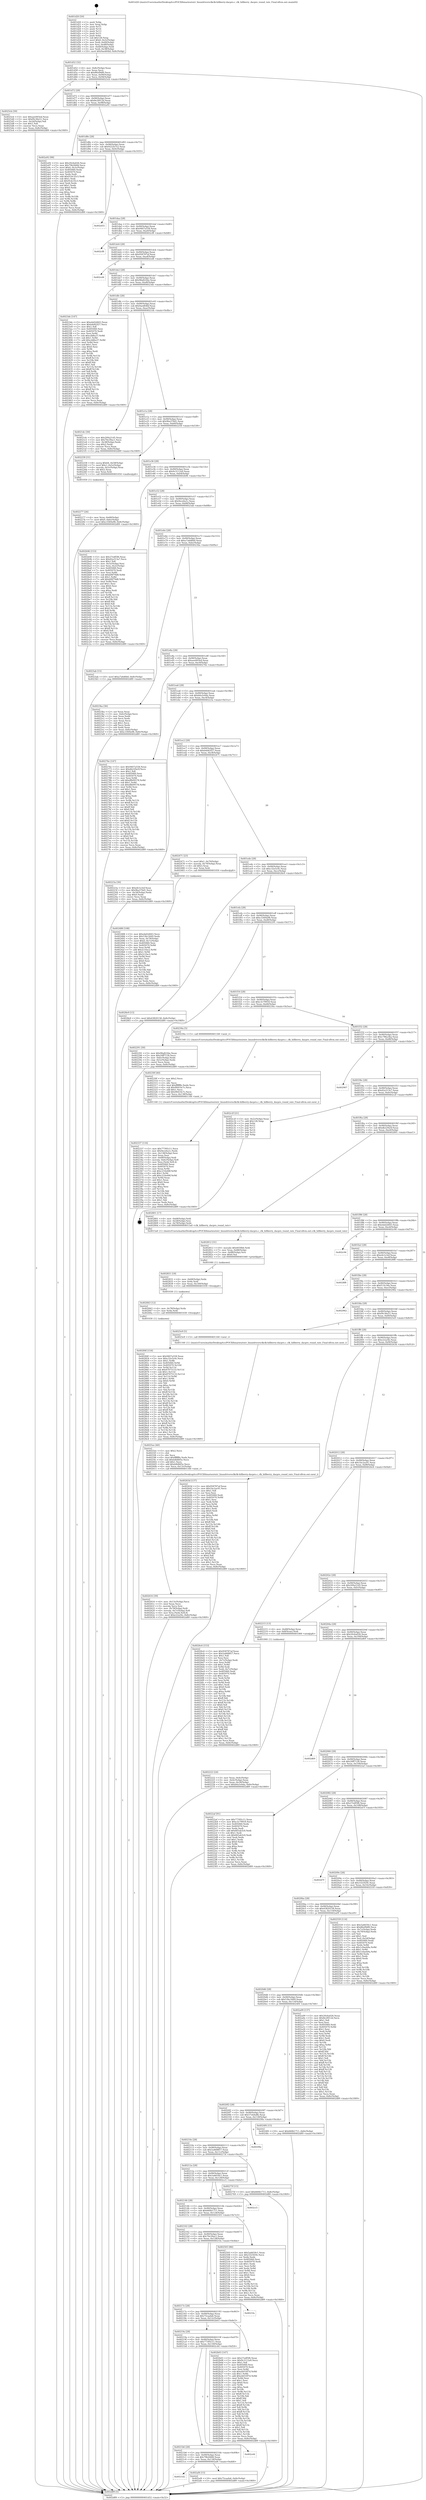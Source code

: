 digraph "0x401d20" {
  label = "0x401d20 (/mnt/c/Users/mathe/Desktop/tcc/POCII/binaries/extr_linuxdriversclkclk-hifiberry-dacpro.c_clk_hifiberry_dacpro_round_rate_Final-ollvm.out::main(0))"
  labelloc = "t"
  node[shape=record]

  Entry [label="",width=0.3,height=0.3,shape=circle,fillcolor=black,style=filled]
  "0x401d52" [label="{
     0x401d52 [32]\l
     | [instrs]\l
     &nbsp;&nbsp;0x401d52 \<+6\>: mov -0x8c(%rbp),%eax\l
     &nbsp;&nbsp;0x401d58 \<+2\>: mov %eax,%ecx\l
     &nbsp;&nbsp;0x401d5a \<+6\>: sub $0x86ef9df0,%ecx\l
     &nbsp;&nbsp;0x401d60 \<+6\>: mov %eax,-0x90(%rbp)\l
     &nbsp;&nbsp;0x401d66 \<+6\>: mov %ecx,-0x94(%rbp)\l
     &nbsp;&nbsp;0x401d6c \<+6\>: je 00000000004025cb \<main+0x8ab\>\l
  }"]
  "0x4025cb" [label="{
     0x4025cb [30]\l
     | [instrs]\l
     &nbsp;&nbsp;0x4025cb \<+5\>: mov $0xaee003ed,%eax\l
     &nbsp;&nbsp;0x4025d0 \<+5\>: mov $0xf9c36e51,%ecx\l
     &nbsp;&nbsp;0x4025d5 \<+3\>: mov -0x2d(%rbp),%dl\l
     &nbsp;&nbsp;0x4025d8 \<+3\>: test $0x1,%dl\l
     &nbsp;&nbsp;0x4025db \<+3\>: cmovne %ecx,%eax\l
     &nbsp;&nbsp;0x4025de \<+6\>: mov %eax,-0x8c(%rbp)\l
     &nbsp;&nbsp;0x4025e4 \<+5\>: jmp 0000000000402d89 \<main+0x1069\>\l
  }"]
  "0x401d72" [label="{
     0x401d72 [28]\l
     | [instrs]\l
     &nbsp;&nbsp;0x401d72 \<+5\>: jmp 0000000000401d77 \<main+0x57\>\l
     &nbsp;&nbsp;0x401d77 \<+6\>: mov -0x90(%rbp),%eax\l
     &nbsp;&nbsp;0x401d7d \<+5\>: sub $0x8e2f012d,%eax\l
     &nbsp;&nbsp;0x401d82 \<+6\>: mov %eax,-0x98(%rbp)\l
     &nbsp;&nbsp;0x401d88 \<+6\>: je 0000000000402a92 \<main+0xd72\>\l
  }"]
  Exit [label="",width=0.3,height=0.3,shape=circle,fillcolor=black,style=filled,peripheries=2]
  "0x402a92" [label="{
     0x402a92 [98]\l
     | [instrs]\l
     &nbsp;&nbsp;0x402a92 \<+5\>: mov $0x20c6a026,%eax\l
     &nbsp;&nbsp;0x402a97 \<+5\>: mov $0x79b266fd,%ecx\l
     &nbsp;&nbsp;0x402a9c \<+7\>: movl $0x0,-0x3c(%rbp)\l
     &nbsp;&nbsp;0x402aa3 \<+7\>: mov 0x405060,%edx\l
     &nbsp;&nbsp;0x402aaa \<+7\>: mov 0x405070,%esi\l
     &nbsp;&nbsp;0x402ab1 \<+2\>: mov %edx,%edi\l
     &nbsp;&nbsp;0x402ab3 \<+6\>: add $0x91dc35c3,%edi\l
     &nbsp;&nbsp;0x402ab9 \<+3\>: sub $0x1,%edi\l
     &nbsp;&nbsp;0x402abc \<+6\>: sub $0x91dc35c3,%edi\l
     &nbsp;&nbsp;0x402ac2 \<+3\>: imul %edi,%edx\l
     &nbsp;&nbsp;0x402ac5 \<+3\>: and $0x1,%edx\l
     &nbsp;&nbsp;0x402ac8 \<+3\>: cmp $0x0,%edx\l
     &nbsp;&nbsp;0x402acb \<+4\>: sete %r8b\l
     &nbsp;&nbsp;0x402acf \<+3\>: cmp $0xa,%esi\l
     &nbsp;&nbsp;0x402ad2 \<+4\>: setl %r9b\l
     &nbsp;&nbsp;0x402ad6 \<+3\>: mov %r8b,%r10b\l
     &nbsp;&nbsp;0x402ad9 \<+3\>: and %r9b,%r10b\l
     &nbsp;&nbsp;0x402adc \<+3\>: xor %r9b,%r8b\l
     &nbsp;&nbsp;0x402adf \<+3\>: or %r8b,%r10b\l
     &nbsp;&nbsp;0x402ae2 \<+4\>: test $0x1,%r10b\l
     &nbsp;&nbsp;0x402ae6 \<+3\>: cmovne %ecx,%eax\l
     &nbsp;&nbsp;0x402ae9 \<+6\>: mov %eax,-0x8c(%rbp)\l
     &nbsp;&nbsp;0x402aef \<+5\>: jmp 0000000000402d89 \<main+0x1069\>\l
  }"]
  "0x401d8e" [label="{
     0x401d8e [28]\l
     | [instrs]\l
     &nbsp;&nbsp;0x401d8e \<+5\>: jmp 0000000000401d93 \<main+0x73\>\l
     &nbsp;&nbsp;0x401d93 \<+6\>: mov -0x90(%rbp),%eax\l
     &nbsp;&nbsp;0x401d99 \<+5\>: sub $0x9222b7e2,%eax\l
     &nbsp;&nbsp;0x401d9e \<+6\>: mov %eax,-0x9c(%rbp)\l
     &nbsp;&nbsp;0x401da4 \<+6\>: je 0000000000402d55 \<main+0x1035\>\l
  }"]
  "0x4021d2" [label="{
     0x4021d2\l
  }", style=dashed]
  "0x402d55" [label="{
     0x402d55\l
  }", style=dashed]
  "0x401daa" [label="{
     0x401daa [28]\l
     | [instrs]\l
     &nbsp;&nbsp;0x401daa \<+5\>: jmp 0000000000401daf \<main+0x8f\>\l
     &nbsp;&nbsp;0x401daf \<+6\>: mov -0x90(%rbp),%eax\l
     &nbsp;&nbsp;0x401db5 \<+5\>: sub $0x9407a558,%eax\l
     &nbsp;&nbsp;0x401dba \<+6\>: mov %eax,-0xa0(%rbp)\l
     &nbsp;&nbsp;0x401dc0 \<+6\>: je 0000000000402cf8 \<main+0xfd8\>\l
  }"]
  "0x402af4" [label="{
     0x402af4 [15]\l
     | [instrs]\l
     &nbsp;&nbsp;0x402af4 \<+10\>: movl $0x75caafa6,-0x8c(%rbp)\l
     &nbsp;&nbsp;0x402afe \<+5\>: jmp 0000000000402d89 \<main+0x1069\>\l
  }"]
  "0x402cf8" [label="{
     0x402cf8\l
  }", style=dashed]
  "0x401dc6" [label="{
     0x401dc6 [28]\l
     | [instrs]\l
     &nbsp;&nbsp;0x401dc6 \<+5\>: jmp 0000000000401dcb \<main+0xab\>\l
     &nbsp;&nbsp;0x401dcb \<+6\>: mov -0x90(%rbp),%eax\l
     &nbsp;&nbsp;0x401dd1 \<+5\>: sub $0x958787af,%eax\l
     &nbsp;&nbsp;0x401dd6 \<+6\>: mov %eax,-0xa4(%rbp)\l
     &nbsp;&nbsp;0x401ddc \<+6\>: je 0000000000402cd4 \<main+0xfb4\>\l
  }"]
  "0x4021b6" [label="{
     0x4021b6 [28]\l
     | [instrs]\l
     &nbsp;&nbsp;0x4021b6 \<+5\>: jmp 00000000004021bb \<main+0x49b\>\l
     &nbsp;&nbsp;0x4021bb \<+6\>: mov -0x90(%rbp),%eax\l
     &nbsp;&nbsp;0x4021c1 \<+5\>: sub $0x79b266fd,%eax\l
     &nbsp;&nbsp;0x4021c6 \<+6\>: mov %eax,-0x134(%rbp)\l
     &nbsp;&nbsp;0x4021cc \<+6\>: je 0000000000402af4 \<main+0xdd4\>\l
  }"]
  "0x402cd4" [label="{
     0x402cd4\l
  }", style=dashed]
  "0x401de2" [label="{
     0x401de2 [28]\l
     | [instrs]\l
     &nbsp;&nbsp;0x401de2 \<+5\>: jmp 0000000000401de7 \<main+0xc7\>\l
     &nbsp;&nbsp;0x401de7 \<+6\>: mov -0x90(%rbp),%eax\l
     &nbsp;&nbsp;0x401ded \<+5\>: sub $0x98a822be,%eax\l
     &nbsp;&nbsp;0x401df2 \<+6\>: mov %eax,-0xa8(%rbp)\l
     &nbsp;&nbsp;0x401df8 \<+6\>: je 00000000004023de \<main+0x6be\>\l
  }"]
  "0x402c44" [label="{
     0x402c44\l
  }", style=dashed]
  "0x4023de" [label="{
     0x4023de [147]\l
     | [instrs]\l
     &nbsp;&nbsp;0x4023de \<+5\>: mov $0xebd2d443,%eax\l
     &nbsp;&nbsp;0x4023e3 \<+5\>: mov $0xb4d42f27,%ecx\l
     &nbsp;&nbsp;0x4023e8 \<+2\>: mov $0x1,%dl\l
     &nbsp;&nbsp;0x4023ea \<+7\>: mov 0x405060,%esi\l
     &nbsp;&nbsp;0x4023f1 \<+7\>: mov 0x405070,%edi\l
     &nbsp;&nbsp;0x4023f8 \<+3\>: mov %esi,%r8d\l
     &nbsp;&nbsp;0x4023fb \<+7\>: sub $0xcdd6a37,%r8d\l
     &nbsp;&nbsp;0x402402 \<+4\>: sub $0x1,%r8d\l
     &nbsp;&nbsp;0x402406 \<+7\>: add $0xcdd6a37,%r8d\l
     &nbsp;&nbsp;0x40240d \<+4\>: imul %r8d,%esi\l
     &nbsp;&nbsp;0x402411 \<+3\>: and $0x1,%esi\l
     &nbsp;&nbsp;0x402414 \<+3\>: cmp $0x0,%esi\l
     &nbsp;&nbsp;0x402417 \<+4\>: sete %r9b\l
     &nbsp;&nbsp;0x40241b \<+3\>: cmp $0xa,%edi\l
     &nbsp;&nbsp;0x40241e \<+4\>: setl %r10b\l
     &nbsp;&nbsp;0x402422 \<+3\>: mov %r9b,%r11b\l
     &nbsp;&nbsp;0x402425 \<+4\>: xor $0xff,%r11b\l
     &nbsp;&nbsp;0x402429 \<+3\>: mov %r10b,%bl\l
     &nbsp;&nbsp;0x40242c \<+3\>: xor $0xff,%bl\l
     &nbsp;&nbsp;0x40242f \<+3\>: xor $0x1,%dl\l
     &nbsp;&nbsp;0x402432 \<+3\>: mov %r11b,%r14b\l
     &nbsp;&nbsp;0x402435 \<+4\>: and $0xff,%r14b\l
     &nbsp;&nbsp;0x402439 \<+3\>: and %dl,%r9b\l
     &nbsp;&nbsp;0x40243c \<+3\>: mov %bl,%r15b\l
     &nbsp;&nbsp;0x40243f \<+4\>: and $0xff,%r15b\l
     &nbsp;&nbsp;0x402443 \<+3\>: and %dl,%r10b\l
     &nbsp;&nbsp;0x402446 \<+3\>: or %r9b,%r14b\l
     &nbsp;&nbsp;0x402449 \<+3\>: or %r10b,%r15b\l
     &nbsp;&nbsp;0x40244c \<+3\>: xor %r15b,%r14b\l
     &nbsp;&nbsp;0x40244f \<+3\>: or %bl,%r11b\l
     &nbsp;&nbsp;0x402452 \<+4\>: xor $0xff,%r11b\l
     &nbsp;&nbsp;0x402456 \<+3\>: or $0x1,%dl\l
     &nbsp;&nbsp;0x402459 \<+3\>: and %dl,%r11b\l
     &nbsp;&nbsp;0x40245c \<+3\>: or %r11b,%r14b\l
     &nbsp;&nbsp;0x40245f \<+4\>: test $0x1,%r14b\l
     &nbsp;&nbsp;0x402463 \<+3\>: cmovne %ecx,%eax\l
     &nbsp;&nbsp;0x402466 \<+6\>: mov %eax,-0x8c(%rbp)\l
     &nbsp;&nbsp;0x40246c \<+5\>: jmp 0000000000402d89 \<main+0x1069\>\l
  }"]
  "0x401dfe" [label="{
     0x401dfe [28]\l
     | [instrs]\l
     &nbsp;&nbsp;0x401dfe \<+5\>: jmp 0000000000401e03 \<main+0xe3\>\l
     &nbsp;&nbsp;0x401e03 \<+6\>: mov -0x90(%rbp),%eax\l
     &nbsp;&nbsp;0x401e09 \<+5\>: sub $0x9aed64bf,%eax\l
     &nbsp;&nbsp;0x401e0e \<+6\>: mov %eax,-0xac(%rbp)\l
     &nbsp;&nbsp;0x401e14 \<+6\>: je 00000000004021dc \<main+0x4bc\>\l
  }"]
  "0x40219a" [label="{
     0x40219a [28]\l
     | [instrs]\l
     &nbsp;&nbsp;0x40219a \<+5\>: jmp 000000000040219f \<main+0x47f\>\l
     &nbsp;&nbsp;0x40219f \<+6\>: mov -0x90(%rbp),%eax\l
     &nbsp;&nbsp;0x4021a5 \<+5\>: sub $0x77395c11,%eax\l
     &nbsp;&nbsp;0x4021aa \<+6\>: mov %eax,-0x130(%rbp)\l
     &nbsp;&nbsp;0x4021b0 \<+6\>: je 0000000000402c44 \<main+0xf24\>\l
  }"]
  "0x4021dc" [label="{
     0x4021dc [30]\l
     | [instrs]\l
     &nbsp;&nbsp;0x4021dc \<+5\>: mov $0x209a21d5,%eax\l
     &nbsp;&nbsp;0x4021e1 \<+5\>: mov $0x70e39ac1,%ecx\l
     &nbsp;&nbsp;0x4021e6 \<+3\>: mov -0x38(%rbp),%edx\l
     &nbsp;&nbsp;0x4021e9 \<+3\>: cmp $0x2,%edx\l
     &nbsp;&nbsp;0x4021ec \<+3\>: cmovne %ecx,%eax\l
     &nbsp;&nbsp;0x4021ef \<+6\>: mov %eax,-0x8c(%rbp)\l
     &nbsp;&nbsp;0x4021f5 \<+5\>: jmp 0000000000402d89 \<main+0x1069\>\l
  }"]
  "0x401e1a" [label="{
     0x401e1a [28]\l
     | [instrs]\l
     &nbsp;&nbsp;0x401e1a \<+5\>: jmp 0000000000401e1f \<main+0xff\>\l
     &nbsp;&nbsp;0x401e1f \<+6\>: mov -0x90(%rbp),%eax\l
     &nbsp;&nbsp;0x401e25 \<+5\>: sub $0x9ba376d1,%eax\l
     &nbsp;&nbsp;0x401e2a \<+6\>: mov %eax,-0xb0(%rbp)\l
     &nbsp;&nbsp;0x401e30 \<+6\>: je 0000000000402258 \<main+0x538\>\l
  }"]
  "0x402d89" [label="{
     0x402d89 [5]\l
     | [instrs]\l
     &nbsp;&nbsp;0x402d89 \<+5\>: jmp 0000000000401d52 \<main+0x32\>\l
  }"]
  "0x401d20" [label="{
     0x401d20 [50]\l
     | [instrs]\l
     &nbsp;&nbsp;0x401d20 \<+1\>: push %rbp\l
     &nbsp;&nbsp;0x401d21 \<+3\>: mov %rsp,%rbp\l
     &nbsp;&nbsp;0x401d24 \<+2\>: push %r15\l
     &nbsp;&nbsp;0x401d26 \<+2\>: push %r14\l
     &nbsp;&nbsp;0x401d28 \<+2\>: push %r13\l
     &nbsp;&nbsp;0x401d2a \<+2\>: push %r12\l
     &nbsp;&nbsp;0x401d2c \<+1\>: push %rbx\l
     &nbsp;&nbsp;0x401d2d \<+7\>: sub $0x128,%rsp\l
     &nbsp;&nbsp;0x401d34 \<+7\>: movl $0x0,-0x3c(%rbp)\l
     &nbsp;&nbsp;0x401d3b \<+3\>: mov %edi,-0x40(%rbp)\l
     &nbsp;&nbsp;0x401d3e \<+4\>: mov %rsi,-0x48(%rbp)\l
     &nbsp;&nbsp;0x401d42 \<+3\>: mov -0x40(%rbp),%edi\l
     &nbsp;&nbsp;0x401d45 \<+3\>: mov %edi,-0x38(%rbp)\l
     &nbsp;&nbsp;0x401d48 \<+10\>: movl $0x9aed64bf,-0x8c(%rbp)\l
  }"]
  "0x402b03" [label="{
     0x402b03 [147]\l
     | [instrs]\l
     &nbsp;&nbsp;0x402b03 \<+5\>: mov $0x27edf5f6,%eax\l
     &nbsp;&nbsp;0x402b08 \<+5\>: mov $0x9c3112a9,%ecx\l
     &nbsp;&nbsp;0x402b0d \<+2\>: mov $0x1,%dl\l
     &nbsp;&nbsp;0x402b0f \<+7\>: mov 0x405060,%esi\l
     &nbsp;&nbsp;0x402b16 \<+7\>: mov 0x405070,%edi\l
     &nbsp;&nbsp;0x402b1d \<+3\>: mov %esi,%r8d\l
     &nbsp;&nbsp;0x402b20 \<+7\>: sub $0xeb010f7d,%r8d\l
     &nbsp;&nbsp;0x402b27 \<+4\>: sub $0x1,%r8d\l
     &nbsp;&nbsp;0x402b2b \<+7\>: add $0xeb010f7d,%r8d\l
     &nbsp;&nbsp;0x402b32 \<+4\>: imul %r8d,%esi\l
     &nbsp;&nbsp;0x402b36 \<+3\>: and $0x1,%esi\l
     &nbsp;&nbsp;0x402b39 \<+3\>: cmp $0x0,%esi\l
     &nbsp;&nbsp;0x402b3c \<+4\>: sete %r9b\l
     &nbsp;&nbsp;0x402b40 \<+3\>: cmp $0xa,%edi\l
     &nbsp;&nbsp;0x402b43 \<+4\>: setl %r10b\l
     &nbsp;&nbsp;0x402b47 \<+3\>: mov %r9b,%r11b\l
     &nbsp;&nbsp;0x402b4a \<+4\>: xor $0xff,%r11b\l
     &nbsp;&nbsp;0x402b4e \<+3\>: mov %r10b,%bl\l
     &nbsp;&nbsp;0x402b51 \<+3\>: xor $0xff,%bl\l
     &nbsp;&nbsp;0x402b54 \<+3\>: xor $0x1,%dl\l
     &nbsp;&nbsp;0x402b57 \<+3\>: mov %r11b,%r14b\l
     &nbsp;&nbsp;0x402b5a \<+4\>: and $0xff,%r14b\l
     &nbsp;&nbsp;0x402b5e \<+3\>: and %dl,%r9b\l
     &nbsp;&nbsp;0x402b61 \<+3\>: mov %bl,%r15b\l
     &nbsp;&nbsp;0x402b64 \<+4\>: and $0xff,%r15b\l
     &nbsp;&nbsp;0x402b68 \<+3\>: and %dl,%r10b\l
     &nbsp;&nbsp;0x402b6b \<+3\>: or %r9b,%r14b\l
     &nbsp;&nbsp;0x402b6e \<+3\>: or %r10b,%r15b\l
     &nbsp;&nbsp;0x402b71 \<+3\>: xor %r15b,%r14b\l
     &nbsp;&nbsp;0x402b74 \<+3\>: or %bl,%r11b\l
     &nbsp;&nbsp;0x402b77 \<+4\>: xor $0xff,%r11b\l
     &nbsp;&nbsp;0x402b7b \<+3\>: or $0x1,%dl\l
     &nbsp;&nbsp;0x402b7e \<+3\>: and %dl,%r11b\l
     &nbsp;&nbsp;0x402b81 \<+3\>: or %r11b,%r14b\l
     &nbsp;&nbsp;0x402b84 \<+4\>: test $0x1,%r14b\l
     &nbsp;&nbsp;0x402b88 \<+3\>: cmovne %ecx,%eax\l
     &nbsp;&nbsp;0x402b8b \<+6\>: mov %eax,-0x8c(%rbp)\l
     &nbsp;&nbsp;0x402b91 \<+5\>: jmp 0000000000402d89 \<main+0x1069\>\l
  }"]
  "0x402258" [label="{
     0x402258 [31]\l
     | [instrs]\l
     &nbsp;&nbsp;0x402258 \<+8\>: movq $0x64,-0x58(%rbp)\l
     &nbsp;&nbsp;0x402260 \<+7\>: movl $0x1,-0x5c(%rbp)\l
     &nbsp;&nbsp;0x402267 \<+4\>: movslq -0x5c(%rbp),%rax\l
     &nbsp;&nbsp;0x40226b \<+4\>: shl $0x2,%rax\l
     &nbsp;&nbsp;0x40226f \<+3\>: mov %rax,%rdi\l
     &nbsp;&nbsp;0x402272 \<+5\>: call 0000000000401050 \<malloc@plt\>\l
     | [calls]\l
     &nbsp;&nbsp;0x401050 \{1\} (unknown)\l
  }"]
  "0x401e36" [label="{
     0x401e36 [28]\l
     | [instrs]\l
     &nbsp;&nbsp;0x401e36 \<+5\>: jmp 0000000000401e3b \<main+0x11b\>\l
     &nbsp;&nbsp;0x401e3b \<+6\>: mov -0x90(%rbp),%eax\l
     &nbsp;&nbsp;0x401e41 \<+5\>: sub $0x9c3112a9,%eax\l
     &nbsp;&nbsp;0x401e46 \<+6\>: mov %eax,-0xb4(%rbp)\l
     &nbsp;&nbsp;0x401e4c \<+6\>: je 0000000000402b96 \<main+0xe76\>\l
  }"]
  "0x40217e" [label="{
     0x40217e [28]\l
     | [instrs]\l
     &nbsp;&nbsp;0x40217e \<+5\>: jmp 0000000000402183 \<main+0x463\>\l
     &nbsp;&nbsp;0x402183 \<+6\>: mov -0x90(%rbp),%eax\l
     &nbsp;&nbsp;0x402189 \<+5\>: sub $0x75caafa6,%eax\l
     &nbsp;&nbsp;0x40218e \<+6\>: mov %eax,-0x12c(%rbp)\l
     &nbsp;&nbsp;0x402194 \<+6\>: je 0000000000402b03 \<main+0xde3\>\l
  }"]
  "0x402b96" [label="{
     0x402b96 [153]\l
     | [instrs]\l
     &nbsp;&nbsp;0x402b96 \<+5\>: mov $0x27edf5f6,%eax\l
     &nbsp;&nbsp;0x402b9b \<+5\>: mov $0xd2a313a7,%ecx\l
     &nbsp;&nbsp;0x402ba0 \<+2\>: mov $0x1,%dl\l
     &nbsp;&nbsp;0x402ba2 \<+3\>: mov -0x3c(%rbp),%esi\l
     &nbsp;&nbsp;0x402ba5 \<+3\>: mov %esi,-0x2c(%rbp)\l
     &nbsp;&nbsp;0x402ba8 \<+7\>: mov 0x405060,%esi\l
     &nbsp;&nbsp;0x402baf \<+7\>: mov 0x405070,%edi\l
     &nbsp;&nbsp;0x402bb6 \<+3\>: mov %esi,%r8d\l
     &nbsp;&nbsp;0x402bb9 \<+7\>: sub $0xbf4f79d8,%r8d\l
     &nbsp;&nbsp;0x402bc0 \<+4\>: sub $0x1,%r8d\l
     &nbsp;&nbsp;0x402bc4 \<+7\>: add $0xbf4f79d8,%r8d\l
     &nbsp;&nbsp;0x402bcb \<+4\>: imul %r8d,%esi\l
     &nbsp;&nbsp;0x402bcf \<+3\>: and $0x1,%esi\l
     &nbsp;&nbsp;0x402bd2 \<+3\>: cmp $0x0,%esi\l
     &nbsp;&nbsp;0x402bd5 \<+4\>: sete %r9b\l
     &nbsp;&nbsp;0x402bd9 \<+3\>: cmp $0xa,%edi\l
     &nbsp;&nbsp;0x402bdc \<+4\>: setl %r10b\l
     &nbsp;&nbsp;0x402be0 \<+3\>: mov %r9b,%r11b\l
     &nbsp;&nbsp;0x402be3 \<+4\>: xor $0xff,%r11b\l
     &nbsp;&nbsp;0x402be7 \<+3\>: mov %r10b,%bl\l
     &nbsp;&nbsp;0x402bea \<+3\>: xor $0xff,%bl\l
     &nbsp;&nbsp;0x402bed \<+3\>: xor $0x0,%dl\l
     &nbsp;&nbsp;0x402bf0 \<+3\>: mov %r11b,%r14b\l
     &nbsp;&nbsp;0x402bf3 \<+4\>: and $0x0,%r14b\l
     &nbsp;&nbsp;0x402bf7 \<+3\>: and %dl,%r9b\l
     &nbsp;&nbsp;0x402bfa \<+3\>: mov %bl,%r15b\l
     &nbsp;&nbsp;0x402bfd \<+4\>: and $0x0,%r15b\l
     &nbsp;&nbsp;0x402c01 \<+3\>: and %dl,%r10b\l
     &nbsp;&nbsp;0x402c04 \<+3\>: or %r9b,%r14b\l
     &nbsp;&nbsp;0x402c07 \<+3\>: or %r10b,%r15b\l
     &nbsp;&nbsp;0x402c0a \<+3\>: xor %r15b,%r14b\l
     &nbsp;&nbsp;0x402c0d \<+3\>: or %bl,%r11b\l
     &nbsp;&nbsp;0x402c10 \<+4\>: xor $0xff,%r11b\l
     &nbsp;&nbsp;0x402c14 \<+3\>: or $0x0,%dl\l
     &nbsp;&nbsp;0x402c17 \<+3\>: and %dl,%r11b\l
     &nbsp;&nbsp;0x402c1a \<+3\>: or %r11b,%r14b\l
     &nbsp;&nbsp;0x402c1d \<+4\>: test $0x1,%r14b\l
     &nbsp;&nbsp;0x402c21 \<+3\>: cmovne %ecx,%eax\l
     &nbsp;&nbsp;0x402c24 \<+6\>: mov %eax,-0x8c(%rbp)\l
     &nbsp;&nbsp;0x402c2a \<+5\>: jmp 0000000000402d89 \<main+0x1069\>\l
  }"]
  "0x401e52" [label="{
     0x401e52 [28]\l
     | [instrs]\l
     &nbsp;&nbsp;0x401e52 \<+5\>: jmp 0000000000401e57 \<main+0x137\>\l
     &nbsp;&nbsp;0x401e57 \<+6\>: mov -0x90(%rbp),%eax\l
     &nbsp;&nbsp;0x401e5d \<+5\>: sub $0x9ece6a1c,%eax\l
     &nbsp;&nbsp;0x401e62 \<+6\>: mov %eax,-0xb8(%rbp)\l
     &nbsp;&nbsp;0x401e68 \<+6\>: je 00000000004023ab \<main+0x68b\>\l
  }"]
  "0x4021fa" [label="{
     0x4021fa\l
  }", style=dashed]
  "0x4023ab" [label="{
     0x4023ab [15]\l
     | [instrs]\l
     &nbsp;&nbsp;0x4023ab \<+10\>: movl $0xa7a6d6b0,-0x8c(%rbp)\l
     &nbsp;&nbsp;0x4023b5 \<+5\>: jmp 0000000000402d89 \<main+0x1069\>\l
  }"]
  "0x401e6e" [label="{
     0x401e6e [28]\l
     | [instrs]\l
     &nbsp;&nbsp;0x401e6e \<+5\>: jmp 0000000000401e73 \<main+0x153\>\l
     &nbsp;&nbsp;0x401e73 \<+6\>: mov -0x90(%rbp),%eax\l
     &nbsp;&nbsp;0x401e79 \<+5\>: sub $0xa7a6d6b0,%eax\l
     &nbsp;&nbsp;0x401e7e \<+6\>: mov %eax,-0xbc(%rbp)\l
     &nbsp;&nbsp;0x401e84 \<+6\>: je 00000000004023ba \<main+0x69a\>\l
  }"]
  "0x40284f" [label="{
     0x40284f [154]\l
     | [instrs]\l
     &nbsp;&nbsp;0x40284f \<+5\>: mov $0x9407a558,%eax\l
     &nbsp;&nbsp;0x402854 \<+5\>: mov $0xc32e5c0c,%ecx\l
     &nbsp;&nbsp;0x402859 \<+3\>: mov $0x1,%r8b\l
     &nbsp;&nbsp;0x40285c \<+8\>: mov 0x405060,%r9d\l
     &nbsp;&nbsp;0x402864 \<+8\>: mov 0x405070,%r10d\l
     &nbsp;&nbsp;0x40286c \<+3\>: mov %r9d,%r11d\l
     &nbsp;&nbsp;0x40286f \<+7\>: sub $0x87075133,%r11d\l
     &nbsp;&nbsp;0x402876 \<+4\>: sub $0x1,%r11d\l
     &nbsp;&nbsp;0x40287a \<+7\>: add $0x87075133,%r11d\l
     &nbsp;&nbsp;0x402881 \<+4\>: imul %r11d,%r9d\l
     &nbsp;&nbsp;0x402885 \<+4\>: and $0x1,%r9d\l
     &nbsp;&nbsp;0x402889 \<+4\>: cmp $0x0,%r9d\l
     &nbsp;&nbsp;0x40288d \<+3\>: sete %bl\l
     &nbsp;&nbsp;0x402890 \<+4\>: cmp $0xa,%r10d\l
     &nbsp;&nbsp;0x402894 \<+4\>: setl %r14b\l
     &nbsp;&nbsp;0x402898 \<+3\>: mov %bl,%r15b\l
     &nbsp;&nbsp;0x40289b \<+4\>: xor $0xff,%r15b\l
     &nbsp;&nbsp;0x40289f \<+3\>: mov %r14b,%r12b\l
     &nbsp;&nbsp;0x4028a2 \<+4\>: xor $0xff,%r12b\l
     &nbsp;&nbsp;0x4028a6 \<+4\>: xor $0x1,%r8b\l
     &nbsp;&nbsp;0x4028aa \<+3\>: mov %r15b,%r13b\l
     &nbsp;&nbsp;0x4028ad \<+4\>: and $0xff,%r13b\l
     &nbsp;&nbsp;0x4028b1 \<+3\>: and %r8b,%bl\l
     &nbsp;&nbsp;0x4028b4 \<+3\>: mov %r12b,%dl\l
     &nbsp;&nbsp;0x4028b7 \<+3\>: and $0xff,%dl\l
     &nbsp;&nbsp;0x4028ba \<+3\>: and %r8b,%r14b\l
     &nbsp;&nbsp;0x4028bd \<+3\>: or %bl,%r13b\l
     &nbsp;&nbsp;0x4028c0 \<+3\>: or %r14b,%dl\l
     &nbsp;&nbsp;0x4028c3 \<+3\>: xor %dl,%r13b\l
     &nbsp;&nbsp;0x4028c6 \<+3\>: or %r12b,%r15b\l
     &nbsp;&nbsp;0x4028c9 \<+4\>: xor $0xff,%r15b\l
     &nbsp;&nbsp;0x4028cd \<+4\>: or $0x1,%r8b\l
     &nbsp;&nbsp;0x4028d1 \<+3\>: and %r8b,%r15b\l
     &nbsp;&nbsp;0x4028d4 \<+3\>: or %r15b,%r13b\l
     &nbsp;&nbsp;0x4028d7 \<+4\>: test $0x1,%r13b\l
     &nbsp;&nbsp;0x4028db \<+3\>: cmovne %ecx,%eax\l
     &nbsp;&nbsp;0x4028de \<+6\>: mov %eax,-0x8c(%rbp)\l
     &nbsp;&nbsp;0x4028e4 \<+5\>: jmp 0000000000402d89 \<main+0x1069\>\l
  }"]
  "0x4023ba" [label="{
     0x4023ba [36]\l
     | [instrs]\l
     &nbsp;&nbsp;0x4023ba \<+2\>: xor %eax,%eax\l
     &nbsp;&nbsp;0x4023bc \<+3\>: mov -0x6c(%rbp),%ecx\l
     &nbsp;&nbsp;0x4023bf \<+2\>: mov %eax,%edx\l
     &nbsp;&nbsp;0x4023c1 \<+2\>: sub %ecx,%edx\l
     &nbsp;&nbsp;0x4023c3 \<+2\>: mov %eax,%ecx\l
     &nbsp;&nbsp;0x4023c5 \<+3\>: sub $0x1,%ecx\l
     &nbsp;&nbsp;0x4023c8 \<+2\>: add %ecx,%edx\l
     &nbsp;&nbsp;0x4023ca \<+2\>: sub %edx,%eax\l
     &nbsp;&nbsp;0x4023cc \<+3\>: mov %eax,-0x6c(%rbp)\l
     &nbsp;&nbsp;0x4023cf \<+10\>: movl $0xc3369a98,-0x8c(%rbp)\l
     &nbsp;&nbsp;0x4023d9 \<+5\>: jmp 0000000000402d89 \<main+0x1069\>\l
  }"]
  "0x401e8a" [label="{
     0x401e8a [28]\l
     | [instrs]\l
     &nbsp;&nbsp;0x401e8a \<+5\>: jmp 0000000000401e8f \<main+0x16f\>\l
     &nbsp;&nbsp;0x401e8f \<+6\>: mov -0x90(%rbp),%eax\l
     &nbsp;&nbsp;0x401e95 \<+5\>: sub $0xaee003ed,%eax\l
     &nbsp;&nbsp;0x401e9a \<+6\>: mov %eax,-0xc0(%rbp)\l
     &nbsp;&nbsp;0x401ea0 \<+6\>: je 000000000040276e \<main+0xa4e\>\l
  }"]
  "0x402843" [label="{
     0x402843 [12]\l
     | [instrs]\l
     &nbsp;&nbsp;0x402843 \<+4\>: mov -0x78(%rbp),%rdx\l
     &nbsp;&nbsp;0x402847 \<+3\>: mov %rdx,%rdi\l
     &nbsp;&nbsp;0x40284a \<+5\>: call 0000000000401030 \<free@plt\>\l
     | [calls]\l
     &nbsp;&nbsp;0x401030 \{1\} (unknown)\l
  }"]
  "0x40276e" [label="{
     0x40276e [147]\l
     | [instrs]\l
     &nbsp;&nbsp;0x40276e \<+5\>: mov $0x9407a558,%eax\l
     &nbsp;&nbsp;0x402773 \<+5\>: mov $0xdb229a5f,%ecx\l
     &nbsp;&nbsp;0x402778 \<+2\>: mov $0x1,%dl\l
     &nbsp;&nbsp;0x40277a \<+7\>: mov 0x405060,%esi\l
     &nbsp;&nbsp;0x402781 \<+7\>: mov 0x405070,%edi\l
     &nbsp;&nbsp;0x402788 \<+3\>: mov %esi,%r8d\l
     &nbsp;&nbsp;0x40278b \<+7\>: add $0xdfb09578,%r8d\l
     &nbsp;&nbsp;0x402792 \<+4\>: sub $0x1,%r8d\l
     &nbsp;&nbsp;0x402796 \<+7\>: sub $0xdfb09578,%r8d\l
     &nbsp;&nbsp;0x40279d \<+4\>: imul %r8d,%esi\l
     &nbsp;&nbsp;0x4027a1 \<+3\>: and $0x1,%esi\l
     &nbsp;&nbsp;0x4027a4 \<+3\>: cmp $0x0,%esi\l
     &nbsp;&nbsp;0x4027a7 \<+4\>: sete %r9b\l
     &nbsp;&nbsp;0x4027ab \<+3\>: cmp $0xa,%edi\l
     &nbsp;&nbsp;0x4027ae \<+4\>: setl %r10b\l
     &nbsp;&nbsp;0x4027b2 \<+3\>: mov %r9b,%r11b\l
     &nbsp;&nbsp;0x4027b5 \<+4\>: xor $0xff,%r11b\l
     &nbsp;&nbsp;0x4027b9 \<+3\>: mov %r10b,%bl\l
     &nbsp;&nbsp;0x4027bc \<+3\>: xor $0xff,%bl\l
     &nbsp;&nbsp;0x4027bf \<+3\>: xor $0x0,%dl\l
     &nbsp;&nbsp;0x4027c2 \<+3\>: mov %r11b,%r14b\l
     &nbsp;&nbsp;0x4027c5 \<+4\>: and $0x0,%r14b\l
     &nbsp;&nbsp;0x4027c9 \<+3\>: and %dl,%r9b\l
     &nbsp;&nbsp;0x4027cc \<+3\>: mov %bl,%r15b\l
     &nbsp;&nbsp;0x4027cf \<+4\>: and $0x0,%r15b\l
     &nbsp;&nbsp;0x4027d3 \<+3\>: and %dl,%r10b\l
     &nbsp;&nbsp;0x4027d6 \<+3\>: or %r9b,%r14b\l
     &nbsp;&nbsp;0x4027d9 \<+3\>: or %r10b,%r15b\l
     &nbsp;&nbsp;0x4027dc \<+3\>: xor %r15b,%r14b\l
     &nbsp;&nbsp;0x4027df \<+3\>: or %bl,%r11b\l
     &nbsp;&nbsp;0x4027e2 \<+4\>: xor $0xff,%r11b\l
     &nbsp;&nbsp;0x4027e6 \<+3\>: or $0x0,%dl\l
     &nbsp;&nbsp;0x4027e9 \<+3\>: and %dl,%r11b\l
     &nbsp;&nbsp;0x4027ec \<+3\>: or %r11b,%r14b\l
     &nbsp;&nbsp;0x4027ef \<+4\>: test $0x1,%r14b\l
     &nbsp;&nbsp;0x4027f3 \<+3\>: cmovne %ecx,%eax\l
     &nbsp;&nbsp;0x4027f6 \<+6\>: mov %eax,-0x8c(%rbp)\l
     &nbsp;&nbsp;0x4027fc \<+5\>: jmp 0000000000402d89 \<main+0x1069\>\l
  }"]
  "0x401ea6" [label="{
     0x401ea6 [28]\l
     | [instrs]\l
     &nbsp;&nbsp;0x401ea6 \<+5\>: jmp 0000000000401eab \<main+0x18b\>\l
     &nbsp;&nbsp;0x401eab \<+6\>: mov -0x90(%rbp),%eax\l
     &nbsp;&nbsp;0x401eb1 \<+5\>: sub $0xb0a3c6da,%eax\l
     &nbsp;&nbsp;0x401eb6 \<+6\>: mov %eax,-0xc4(%rbp)\l
     &nbsp;&nbsp;0x401ebc \<+6\>: je 000000000040223a \<main+0x51a\>\l
  }"]
  "0x402831" [label="{
     0x402831 [18]\l
     | [instrs]\l
     &nbsp;&nbsp;0x402831 \<+4\>: mov -0x68(%rbp),%rdx\l
     &nbsp;&nbsp;0x402835 \<+3\>: mov %rdx,%rdi\l
     &nbsp;&nbsp;0x402838 \<+6\>: mov %eax,-0x140(%rbp)\l
     &nbsp;&nbsp;0x40283e \<+5\>: call 0000000000401030 \<free@plt\>\l
     | [calls]\l
     &nbsp;&nbsp;0x401030 \{1\} (unknown)\l
  }"]
  "0x40223a" [label="{
     0x40223a [30]\l
     | [instrs]\l
     &nbsp;&nbsp;0x40223a \<+5\>: mov $0xefe1e3ef,%eax\l
     &nbsp;&nbsp;0x40223f \<+5\>: mov $0x9ba376d1,%ecx\l
     &nbsp;&nbsp;0x402244 \<+3\>: mov -0x34(%rbp),%edx\l
     &nbsp;&nbsp;0x402247 \<+3\>: cmp $0x0,%edx\l
     &nbsp;&nbsp;0x40224a \<+3\>: cmove %ecx,%eax\l
     &nbsp;&nbsp;0x40224d \<+6\>: mov %eax,-0x8c(%rbp)\l
     &nbsp;&nbsp;0x402253 \<+5\>: jmp 0000000000402d89 \<main+0x1069\>\l
  }"]
  "0x401ec2" [label="{
     0x401ec2 [28]\l
     | [instrs]\l
     &nbsp;&nbsp;0x401ec2 \<+5\>: jmp 0000000000401ec7 \<main+0x1a7\>\l
     &nbsp;&nbsp;0x401ec7 \<+6\>: mov -0x90(%rbp),%eax\l
     &nbsp;&nbsp;0x401ecd \<+5\>: sub $0xb4d42f27,%eax\l
     &nbsp;&nbsp;0x401ed2 \<+6\>: mov %eax,-0xc8(%rbp)\l
     &nbsp;&nbsp;0x401ed8 \<+6\>: je 0000000000402471 \<main+0x751\>\l
  }"]
  "0x402812" [label="{
     0x402812 [31]\l
     | [instrs]\l
     &nbsp;&nbsp;0x402812 \<+10\>: movabs $0x4030b6,%rdi\l
     &nbsp;&nbsp;0x40281c \<+7\>: mov %rax,-0x88(%rbp)\l
     &nbsp;&nbsp;0x402823 \<+7\>: mov -0x88(%rbp),%rsi\l
     &nbsp;&nbsp;0x40282a \<+2\>: mov $0x0,%al\l
     &nbsp;&nbsp;0x40282c \<+5\>: call 0000000000401040 \<printf@plt\>\l
     | [calls]\l
     &nbsp;&nbsp;0x401040 \{1\} (unknown)\l
  }"]
  "0x402471" [label="{
     0x402471 [23]\l
     | [instrs]\l
     &nbsp;&nbsp;0x402471 \<+7\>: movl $0x1,-0x70(%rbp)\l
     &nbsp;&nbsp;0x402478 \<+4\>: movslq -0x70(%rbp),%rax\l
     &nbsp;&nbsp;0x40247c \<+4\>: shl $0x3,%rax\l
     &nbsp;&nbsp;0x402480 \<+3\>: mov %rax,%rdi\l
     &nbsp;&nbsp;0x402483 \<+5\>: call 0000000000401050 \<malloc@plt\>\l
     | [calls]\l
     &nbsp;&nbsp;0x401050 \{1\} (unknown)\l
  }"]
  "0x401ede" [label="{
     0x401ede [28]\l
     | [instrs]\l
     &nbsp;&nbsp;0x401ede \<+5\>: jmp 0000000000401ee3 \<main+0x1c3\>\l
     &nbsp;&nbsp;0x401ee3 \<+6\>: mov -0x90(%rbp),%eax\l
     &nbsp;&nbsp;0x401ee9 \<+5\>: sub $0xc32e5c0c,%eax\l
     &nbsp;&nbsp;0x401eee \<+6\>: mov %eax,-0xcc(%rbp)\l
     &nbsp;&nbsp;0x401ef4 \<+6\>: je 00000000004028e9 \<main+0xbc9\>\l
  }"]
  "0x402616" [label="{
     0x402616 [39]\l
     | [instrs]\l
     &nbsp;&nbsp;0x402616 \<+6\>: mov -0x13c(%rbp),%ecx\l
     &nbsp;&nbsp;0x40261c \<+3\>: imul %eax,%ecx\l
     &nbsp;&nbsp;0x40261f \<+3\>: movslq %ecx,%rsi\l
     &nbsp;&nbsp;0x402622 \<+4\>: mov -0x78(%rbp),%rdi\l
     &nbsp;&nbsp;0x402626 \<+4\>: movslq -0x7c(%rbp),%r8\l
     &nbsp;&nbsp;0x40262a \<+4\>: mov %rsi,(%rdi,%r8,8)\l
     &nbsp;&nbsp;0x40262e \<+10\>: movl $0xe22a5fe,-0x8c(%rbp)\l
     &nbsp;&nbsp;0x402638 \<+5\>: jmp 0000000000402d89 \<main+0x1069\>\l
  }"]
  "0x4028e9" [label="{
     0x4028e9 [15]\l
     | [instrs]\l
     &nbsp;&nbsp;0x4028e9 \<+10\>: movl $0x43820158,-0x8c(%rbp)\l
     &nbsp;&nbsp;0x4028f3 \<+5\>: jmp 0000000000402d89 \<main+0x1069\>\l
  }"]
  "0x401efa" [label="{
     0x401efa [28]\l
     | [instrs]\l
     &nbsp;&nbsp;0x401efa \<+5\>: jmp 0000000000401eff \<main+0x1df\>\l
     &nbsp;&nbsp;0x401eff \<+6\>: mov -0x90(%rbp),%eax\l
     &nbsp;&nbsp;0x401f05 \<+5\>: sub $0xc3369a98,%eax\l
     &nbsp;&nbsp;0x401f0a \<+6\>: mov %eax,-0xd0(%rbp)\l
     &nbsp;&nbsp;0x401f10 \<+6\>: je 0000000000402291 \<main+0x571\>\l
  }"]
  "0x4025ee" [label="{
     0x4025ee [40]\l
     | [instrs]\l
     &nbsp;&nbsp;0x4025ee \<+5\>: mov $0x2,%ecx\l
     &nbsp;&nbsp;0x4025f3 \<+1\>: cltd\l
     &nbsp;&nbsp;0x4025f4 \<+2\>: idiv %ecx\l
     &nbsp;&nbsp;0x4025f6 \<+6\>: imul $0xfffffffe,%edx,%ecx\l
     &nbsp;&nbsp;0x4025fc \<+6\>: sub $0xb4bfbf5e,%ecx\l
     &nbsp;&nbsp;0x402602 \<+3\>: add $0x1,%ecx\l
     &nbsp;&nbsp;0x402605 \<+6\>: add $0xb4bfbf5e,%ecx\l
     &nbsp;&nbsp;0x40260b \<+6\>: mov %ecx,-0x13c(%rbp)\l
     &nbsp;&nbsp;0x402611 \<+5\>: call 0000000000401160 \<next_i\>\l
     | [calls]\l
     &nbsp;&nbsp;0x401160 \{1\} (/mnt/c/Users/mathe/Desktop/tcc/POCII/binaries/extr_linuxdriversclkclk-hifiberry-dacpro.c_clk_hifiberry_dacpro_round_rate_Final-ollvm.out::next_i)\l
  }"]
  "0x402291" [label="{
     0x402291 [30]\l
     | [instrs]\l
     &nbsp;&nbsp;0x402291 \<+5\>: mov $0x98a822be,%eax\l
     &nbsp;&nbsp;0x402296 \<+5\>: mov $0x20ff7128,%ecx\l
     &nbsp;&nbsp;0x40229b \<+3\>: mov -0x6c(%rbp),%edx\l
     &nbsp;&nbsp;0x40229e \<+3\>: cmp -0x5c(%rbp),%edx\l
     &nbsp;&nbsp;0x4022a1 \<+3\>: cmovl %ecx,%eax\l
     &nbsp;&nbsp;0x4022a4 \<+6\>: mov %eax,-0x8c(%rbp)\l
     &nbsp;&nbsp;0x4022aa \<+5\>: jmp 0000000000402d89 \<main+0x1069\>\l
  }"]
  "0x401f16" [label="{
     0x401f16 [28]\l
     | [instrs]\l
     &nbsp;&nbsp;0x401f16 \<+5\>: jmp 0000000000401f1b \<main+0x1fb\>\l
     &nbsp;&nbsp;0x401f1b \<+6\>: mov -0x90(%rbp),%eax\l
     &nbsp;&nbsp;0x401f21 \<+5\>: sub $0xc3c79918,%eax\l
     &nbsp;&nbsp;0x401f26 \<+6\>: mov %eax,-0xd4(%rbp)\l
     &nbsp;&nbsp;0x401f2c \<+6\>: je 000000000040230a \<main+0x5ea\>\l
  }"]
  "0x402162" [label="{
     0x402162 [28]\l
     | [instrs]\l
     &nbsp;&nbsp;0x402162 \<+5\>: jmp 0000000000402167 \<main+0x447\>\l
     &nbsp;&nbsp;0x402167 \<+6\>: mov -0x90(%rbp),%eax\l
     &nbsp;&nbsp;0x40216d \<+5\>: sub $0x70e39ac1,%eax\l
     &nbsp;&nbsp;0x402172 \<+6\>: mov %eax,-0x128(%rbp)\l
     &nbsp;&nbsp;0x402178 \<+6\>: je 00000000004021fa \<main+0x4da\>\l
  }"]
  "0x40230a" [label="{
     0x40230a [5]\l
     | [instrs]\l
     &nbsp;&nbsp;0x40230a \<+5\>: call 0000000000401160 \<next_i\>\l
     | [calls]\l
     &nbsp;&nbsp;0x401160 \{1\} (/mnt/c/Users/mathe/Desktop/tcc/POCII/binaries/extr_linuxdriversclkclk-hifiberry-dacpro.c_clk_hifiberry_dacpro_round_rate_Final-ollvm.out::next_i)\l
  }"]
  "0x401f32" [label="{
     0x401f32 [28]\l
     | [instrs]\l
     &nbsp;&nbsp;0x401f32 \<+5\>: jmp 0000000000401f37 \<main+0x217\>\l
     &nbsp;&nbsp;0x401f37 \<+6\>: mov -0x90(%rbp),%eax\l
     &nbsp;&nbsp;0x401f3d \<+5\>: sub $0xc786a3ba,%eax\l
     &nbsp;&nbsp;0x401f42 \<+6\>: mov %eax,-0xd8(%rbp)\l
     &nbsp;&nbsp;0x401f48 \<+6\>: je 0000000000402907 \<main+0xbe7\>\l
  }"]
  "0x402503" [label="{
     0x402503 [86]\l
     | [instrs]\l
     &nbsp;&nbsp;0x402503 \<+5\>: mov $0x5a6659c1,%eax\l
     &nbsp;&nbsp;0x402508 \<+5\>: mov $0x3325f29c,%ecx\l
     &nbsp;&nbsp;0x40250d \<+2\>: xor %edx,%edx\l
     &nbsp;&nbsp;0x40250f \<+7\>: mov 0x405060,%esi\l
     &nbsp;&nbsp;0x402516 \<+7\>: mov 0x405070,%edi\l
     &nbsp;&nbsp;0x40251d \<+3\>: sub $0x1,%edx\l
     &nbsp;&nbsp;0x402520 \<+3\>: mov %esi,%r8d\l
     &nbsp;&nbsp;0x402523 \<+3\>: add %edx,%r8d\l
     &nbsp;&nbsp;0x402526 \<+4\>: imul %r8d,%esi\l
     &nbsp;&nbsp;0x40252a \<+3\>: and $0x1,%esi\l
     &nbsp;&nbsp;0x40252d \<+3\>: cmp $0x0,%esi\l
     &nbsp;&nbsp;0x402530 \<+4\>: sete %r9b\l
     &nbsp;&nbsp;0x402534 \<+3\>: cmp $0xa,%edi\l
     &nbsp;&nbsp;0x402537 \<+4\>: setl %r10b\l
     &nbsp;&nbsp;0x40253b \<+3\>: mov %r9b,%r11b\l
     &nbsp;&nbsp;0x40253e \<+3\>: and %r10b,%r11b\l
     &nbsp;&nbsp;0x402541 \<+3\>: xor %r10b,%r9b\l
     &nbsp;&nbsp;0x402544 \<+3\>: or %r9b,%r11b\l
     &nbsp;&nbsp;0x402547 \<+4\>: test $0x1,%r11b\l
     &nbsp;&nbsp;0x40254b \<+3\>: cmovne %ecx,%eax\l
     &nbsp;&nbsp;0x40254e \<+6\>: mov %eax,-0x8c(%rbp)\l
     &nbsp;&nbsp;0x402554 \<+5\>: jmp 0000000000402d89 \<main+0x1069\>\l
  }"]
  "0x402907" [label="{
     0x402907\l
  }", style=dashed]
  "0x401f4e" [label="{
     0x401f4e [28]\l
     | [instrs]\l
     &nbsp;&nbsp;0x401f4e \<+5\>: jmp 0000000000401f53 \<main+0x233\>\l
     &nbsp;&nbsp;0x401f53 \<+6\>: mov -0x90(%rbp),%eax\l
     &nbsp;&nbsp;0x401f59 \<+5\>: sub $0xd2a313a7,%eax\l
     &nbsp;&nbsp;0x401f5e \<+6\>: mov %eax,-0xdc(%rbp)\l
     &nbsp;&nbsp;0x401f64 \<+6\>: je 0000000000402c2f \<main+0xf0f\>\l
  }"]
  "0x402146" [label="{
     0x402146 [28]\l
     | [instrs]\l
     &nbsp;&nbsp;0x402146 \<+5\>: jmp 000000000040214b \<main+0x42b\>\l
     &nbsp;&nbsp;0x40214b \<+6\>: mov -0x90(%rbp),%eax\l
     &nbsp;&nbsp;0x402151 \<+5\>: sub $0x660b1711,%eax\l
     &nbsp;&nbsp;0x402156 \<+6\>: mov %eax,-0x124(%rbp)\l
     &nbsp;&nbsp;0x40215c \<+6\>: je 0000000000402503 \<main+0x7e3\>\l
  }"]
  "0x402c2f" [label="{
     0x402c2f [21]\l
     | [instrs]\l
     &nbsp;&nbsp;0x402c2f \<+3\>: mov -0x2c(%rbp),%eax\l
     &nbsp;&nbsp;0x402c32 \<+7\>: add $0x128,%rsp\l
     &nbsp;&nbsp;0x402c39 \<+1\>: pop %rbx\l
     &nbsp;&nbsp;0x402c3a \<+2\>: pop %r12\l
     &nbsp;&nbsp;0x402c3c \<+2\>: pop %r13\l
     &nbsp;&nbsp;0x402c3e \<+2\>: pop %r14\l
     &nbsp;&nbsp;0x402c40 \<+2\>: pop %r15\l
     &nbsp;&nbsp;0x402c42 \<+1\>: pop %rbp\l
     &nbsp;&nbsp;0x402c43 \<+1\>: ret\l
  }"]
  "0x401f6a" [label="{
     0x401f6a [28]\l
     | [instrs]\l
     &nbsp;&nbsp;0x401f6a \<+5\>: jmp 0000000000401f6f \<main+0x24f\>\l
     &nbsp;&nbsp;0x401f6f \<+6\>: mov -0x90(%rbp),%eax\l
     &nbsp;&nbsp;0x401f75 \<+5\>: sub $0xdb229a5f,%eax\l
     &nbsp;&nbsp;0x401f7a \<+6\>: mov %eax,-0xe0(%rbp)\l
     &nbsp;&nbsp;0x401f80 \<+6\>: je 0000000000402801 \<main+0xae1\>\l
  }"]
  "0x402cc5" [label="{
     0x402cc5\l
  }", style=dashed]
  "0x402801" [label="{
     0x402801 [17]\l
     | [instrs]\l
     &nbsp;&nbsp;0x402801 \<+4\>: mov -0x68(%rbp),%rdi\l
     &nbsp;&nbsp;0x402805 \<+4\>: mov -0x58(%rbp),%rsi\l
     &nbsp;&nbsp;0x402809 \<+4\>: mov -0x78(%rbp),%rdx\l
     &nbsp;&nbsp;0x40280d \<+5\>: call 00000000004015a0 \<clk_hifiberry_dacpro_round_rate\>\l
     | [calls]\l
     &nbsp;&nbsp;0x4015a0 \{1\} (/mnt/c/Users/mathe/Desktop/tcc/POCII/binaries/extr_linuxdriversclkclk-hifiberry-dacpro.c_clk_hifiberry_dacpro_round_rate_Final-ollvm.out::clk_hifiberry_dacpro_round_rate)\l
  }"]
  "0x401f86" [label="{
     0x401f86 [28]\l
     | [instrs]\l
     &nbsp;&nbsp;0x401f86 \<+5\>: jmp 0000000000401f8b \<main+0x26b\>\l
     &nbsp;&nbsp;0x401f8b \<+6\>: mov -0x90(%rbp),%eax\l
     &nbsp;&nbsp;0x401f91 \<+5\>: sub $0xebd2d443,%eax\l
     &nbsp;&nbsp;0x401f96 \<+6\>: mov %eax,-0xe4(%rbp)\l
     &nbsp;&nbsp;0x401f9c \<+6\>: je 0000000000402c94 \<main+0xf74\>\l
  }"]
  "0x40212a" [label="{
     0x40212a [28]\l
     | [instrs]\l
     &nbsp;&nbsp;0x40212a \<+5\>: jmp 000000000040212f \<main+0x40f\>\l
     &nbsp;&nbsp;0x40212f \<+6\>: mov -0x90(%rbp),%eax\l
     &nbsp;&nbsp;0x402135 \<+5\>: sub $0x5a6659c1,%eax\l
     &nbsp;&nbsp;0x40213a \<+6\>: mov %eax,-0x120(%rbp)\l
     &nbsp;&nbsp;0x402140 \<+6\>: je 0000000000402cc5 \<main+0xfa5\>\l
  }"]
  "0x402c94" [label="{
     0x402c94\l
  }", style=dashed]
  "0x401fa2" [label="{
     0x401fa2 [28]\l
     | [instrs]\l
     &nbsp;&nbsp;0x401fa2 \<+5\>: jmp 0000000000401fa7 \<main+0x287\>\l
     &nbsp;&nbsp;0x401fa7 \<+6\>: mov -0x90(%rbp),%eax\l
     &nbsp;&nbsp;0x401fad \<+5\>: sub $0xefe1e3ef,%eax\l
     &nbsp;&nbsp;0x401fb2 \<+6\>: mov %eax,-0xe8(%rbp)\l
     &nbsp;&nbsp;0x401fb8 \<+6\>: je 00000000004028f8 \<main+0xbd8\>\l
  }"]
  "0x40275f" [label="{
     0x40275f [15]\l
     | [instrs]\l
     &nbsp;&nbsp;0x40275f \<+10\>: movl $0x660b1711,-0x8c(%rbp)\l
     &nbsp;&nbsp;0x402769 \<+5\>: jmp 0000000000402d89 \<main+0x1069\>\l
  }"]
  "0x4028f8" [label="{
     0x4028f8\l
  }", style=dashed]
  "0x401fbe" [label="{
     0x401fbe [28]\l
     | [instrs]\l
     &nbsp;&nbsp;0x401fbe \<+5\>: jmp 0000000000401fc3 \<main+0x2a3\>\l
     &nbsp;&nbsp;0x401fc3 \<+6\>: mov -0x90(%rbp),%eax\l
     &nbsp;&nbsp;0x401fc9 \<+5\>: sub $0xf11fc34a,%eax\l
     &nbsp;&nbsp;0x401fce \<+6\>: mov %eax,-0xec(%rbp)\l
     &nbsp;&nbsp;0x401fd4 \<+6\>: je 0000000000402962 \<main+0xc42\>\l
  }"]
  "0x40210e" [label="{
     0x40210e [28]\l
     | [instrs]\l
     &nbsp;&nbsp;0x40210e \<+5\>: jmp 0000000000402113 \<main+0x3f3\>\l
     &nbsp;&nbsp;0x402113 \<+6\>: mov -0x90(%rbp),%eax\l
     &nbsp;&nbsp;0x402119 \<+5\>: sub $0x5a468857,%eax\l
     &nbsp;&nbsp;0x40211e \<+6\>: mov %eax,-0x11c(%rbp)\l
     &nbsp;&nbsp;0x402124 \<+6\>: je 000000000040275f \<main+0xa3f\>\l
  }"]
  "0x402962" [label="{
     0x402962\l
  }", style=dashed]
  "0x401fda" [label="{
     0x401fda [28]\l
     | [instrs]\l
     &nbsp;&nbsp;0x401fda \<+5\>: jmp 0000000000401fdf \<main+0x2bf\>\l
     &nbsp;&nbsp;0x401fdf \<+6\>: mov -0x90(%rbp),%eax\l
     &nbsp;&nbsp;0x401fe5 \<+5\>: sub $0xf9c36e51,%eax\l
     &nbsp;&nbsp;0x401fea \<+6\>: mov %eax,-0xf0(%rbp)\l
     &nbsp;&nbsp;0x401ff0 \<+6\>: je 00000000004025e9 \<main+0x8c9\>\l
  }"]
  "0x4029fa" [label="{
     0x4029fa\l
  }", style=dashed]
  "0x4025e9" [label="{
     0x4025e9 [5]\l
     | [instrs]\l
     &nbsp;&nbsp;0x4025e9 \<+5\>: call 0000000000401160 \<next_i\>\l
     | [calls]\l
     &nbsp;&nbsp;0x401160 \{1\} (/mnt/c/Users/mathe/Desktop/tcc/POCII/binaries/extr_linuxdriversclkclk-hifiberry-dacpro.c_clk_hifiberry_dacpro_round_rate_Final-ollvm.out::next_i)\l
  }"]
  "0x401ff6" [label="{
     0x401ff6 [28]\l
     | [instrs]\l
     &nbsp;&nbsp;0x401ff6 \<+5\>: jmp 0000000000401ffb \<main+0x2db\>\l
     &nbsp;&nbsp;0x401ffb \<+6\>: mov -0x90(%rbp),%eax\l
     &nbsp;&nbsp;0x402001 \<+5\>: sub $0xe22a5fe,%eax\l
     &nbsp;&nbsp;0x402006 \<+6\>: mov %eax,-0xf4(%rbp)\l
     &nbsp;&nbsp;0x40200c \<+6\>: je 000000000040263d \<main+0x91d\>\l
  }"]
  "0x4020f2" [label="{
     0x4020f2 [28]\l
     | [instrs]\l
     &nbsp;&nbsp;0x4020f2 \<+5\>: jmp 00000000004020f7 \<main+0x3d7\>\l
     &nbsp;&nbsp;0x4020f7 \<+6\>: mov -0x90(%rbp),%eax\l
     &nbsp;&nbsp;0x4020fd \<+5\>: sub $0x57eb4a8b,%eax\l
     &nbsp;&nbsp;0x402102 \<+6\>: mov %eax,-0x118(%rbp)\l
     &nbsp;&nbsp;0x402108 \<+6\>: je 00000000004029fa \<main+0xcda\>\l
  }"]
  "0x40263d" [label="{
     0x40263d [137]\l
     | [instrs]\l
     &nbsp;&nbsp;0x40263d \<+5\>: mov $0x958787af,%eax\l
     &nbsp;&nbsp;0x402642 \<+5\>: mov $0x1bc2ac91,%ecx\l
     &nbsp;&nbsp;0x402647 \<+2\>: mov $0x1,%dl\l
     &nbsp;&nbsp;0x402649 \<+2\>: xor %esi,%esi\l
     &nbsp;&nbsp;0x40264b \<+7\>: mov 0x405060,%edi\l
     &nbsp;&nbsp;0x402652 \<+8\>: mov 0x405070,%r8d\l
     &nbsp;&nbsp;0x40265a \<+3\>: sub $0x1,%esi\l
     &nbsp;&nbsp;0x40265d \<+3\>: mov %edi,%r9d\l
     &nbsp;&nbsp;0x402660 \<+3\>: add %esi,%r9d\l
     &nbsp;&nbsp;0x402663 \<+4\>: imul %r9d,%edi\l
     &nbsp;&nbsp;0x402667 \<+3\>: and $0x1,%edi\l
     &nbsp;&nbsp;0x40266a \<+3\>: cmp $0x0,%edi\l
     &nbsp;&nbsp;0x40266d \<+4\>: sete %r10b\l
     &nbsp;&nbsp;0x402671 \<+4\>: cmp $0xa,%r8d\l
     &nbsp;&nbsp;0x402675 \<+4\>: setl %r11b\l
     &nbsp;&nbsp;0x402679 \<+3\>: mov %r10b,%bl\l
     &nbsp;&nbsp;0x40267c \<+3\>: xor $0xff,%bl\l
     &nbsp;&nbsp;0x40267f \<+3\>: mov %r11b,%r14b\l
     &nbsp;&nbsp;0x402682 \<+4\>: xor $0xff,%r14b\l
     &nbsp;&nbsp;0x402686 \<+3\>: xor $0x0,%dl\l
     &nbsp;&nbsp;0x402689 \<+3\>: mov %bl,%r15b\l
     &nbsp;&nbsp;0x40268c \<+4\>: and $0x0,%r15b\l
     &nbsp;&nbsp;0x402690 \<+3\>: and %dl,%r10b\l
     &nbsp;&nbsp;0x402693 \<+3\>: mov %r14b,%r12b\l
     &nbsp;&nbsp;0x402696 \<+4\>: and $0x0,%r12b\l
     &nbsp;&nbsp;0x40269a \<+3\>: and %dl,%r11b\l
     &nbsp;&nbsp;0x40269d \<+3\>: or %r10b,%r15b\l
     &nbsp;&nbsp;0x4026a0 \<+3\>: or %r11b,%r12b\l
     &nbsp;&nbsp;0x4026a3 \<+3\>: xor %r12b,%r15b\l
     &nbsp;&nbsp;0x4026a6 \<+3\>: or %r14b,%bl\l
     &nbsp;&nbsp;0x4026a9 \<+3\>: xor $0xff,%bl\l
     &nbsp;&nbsp;0x4026ac \<+3\>: or $0x0,%dl\l
     &nbsp;&nbsp;0x4026af \<+2\>: and %dl,%bl\l
     &nbsp;&nbsp;0x4026b1 \<+3\>: or %bl,%r15b\l
     &nbsp;&nbsp;0x4026b4 \<+4\>: test $0x1,%r15b\l
     &nbsp;&nbsp;0x4026b8 \<+3\>: cmovne %ecx,%eax\l
     &nbsp;&nbsp;0x4026bb \<+6\>: mov %eax,-0x8c(%rbp)\l
     &nbsp;&nbsp;0x4026c1 \<+5\>: jmp 0000000000402d89 \<main+0x1069\>\l
  }"]
  "0x402012" [label="{
     0x402012 [28]\l
     | [instrs]\l
     &nbsp;&nbsp;0x402012 \<+5\>: jmp 0000000000402017 \<main+0x2f7\>\l
     &nbsp;&nbsp;0x402017 \<+6\>: mov -0x90(%rbp),%eax\l
     &nbsp;&nbsp;0x40201d \<+5\>: sub $0x1bc2ac91,%eax\l
     &nbsp;&nbsp;0x402022 \<+6\>: mov %eax,-0xf8(%rbp)\l
     &nbsp;&nbsp;0x402028 \<+6\>: je 00000000004026c6 \<main+0x9a6\>\l
  }"]
  "0x4024f4" [label="{
     0x4024f4 [15]\l
     | [instrs]\l
     &nbsp;&nbsp;0x4024f4 \<+10\>: movl $0x660b1711,-0x8c(%rbp)\l
     &nbsp;&nbsp;0x4024fe \<+5\>: jmp 0000000000402d89 \<main+0x1069\>\l
  }"]
  "0x4026c6" [label="{
     0x4026c6 [153]\l
     | [instrs]\l
     &nbsp;&nbsp;0x4026c6 \<+5\>: mov $0x958787af,%eax\l
     &nbsp;&nbsp;0x4026cb \<+5\>: mov $0x5a468857,%ecx\l
     &nbsp;&nbsp;0x4026d0 \<+2\>: mov $0x1,%dl\l
     &nbsp;&nbsp;0x4026d2 \<+2\>: xor %esi,%esi\l
     &nbsp;&nbsp;0x4026d4 \<+3\>: mov -0x7c(%rbp),%edi\l
     &nbsp;&nbsp;0x4026d7 \<+3\>: mov %esi,%r8d\l
     &nbsp;&nbsp;0x4026da \<+4\>: sub $0x1,%r8d\l
     &nbsp;&nbsp;0x4026de \<+3\>: sub %r8d,%edi\l
     &nbsp;&nbsp;0x4026e1 \<+3\>: mov %edi,-0x7c(%rbp)\l
     &nbsp;&nbsp;0x4026e4 \<+7\>: mov 0x405060,%edi\l
     &nbsp;&nbsp;0x4026eb \<+8\>: mov 0x405070,%r8d\l
     &nbsp;&nbsp;0x4026f3 \<+3\>: sub $0x1,%esi\l
     &nbsp;&nbsp;0x4026f6 \<+3\>: mov %edi,%r9d\l
     &nbsp;&nbsp;0x4026f9 \<+3\>: add %esi,%r9d\l
     &nbsp;&nbsp;0x4026fc \<+4\>: imul %r9d,%edi\l
     &nbsp;&nbsp;0x402700 \<+3\>: and $0x1,%edi\l
     &nbsp;&nbsp;0x402703 \<+3\>: cmp $0x0,%edi\l
     &nbsp;&nbsp;0x402706 \<+4\>: sete %r10b\l
     &nbsp;&nbsp;0x40270a \<+4\>: cmp $0xa,%r8d\l
     &nbsp;&nbsp;0x40270e \<+4\>: setl %r11b\l
     &nbsp;&nbsp;0x402712 \<+3\>: mov %r10b,%bl\l
     &nbsp;&nbsp;0x402715 \<+3\>: xor $0xff,%bl\l
     &nbsp;&nbsp;0x402718 \<+3\>: mov %r11b,%r14b\l
     &nbsp;&nbsp;0x40271b \<+4\>: xor $0xff,%r14b\l
     &nbsp;&nbsp;0x40271f \<+3\>: xor $0x0,%dl\l
     &nbsp;&nbsp;0x402722 \<+3\>: mov %bl,%r15b\l
     &nbsp;&nbsp;0x402725 \<+4\>: and $0x0,%r15b\l
     &nbsp;&nbsp;0x402729 \<+3\>: and %dl,%r10b\l
     &nbsp;&nbsp;0x40272c \<+3\>: mov %r14b,%r12b\l
     &nbsp;&nbsp;0x40272f \<+4\>: and $0x0,%r12b\l
     &nbsp;&nbsp;0x402733 \<+3\>: and %dl,%r11b\l
     &nbsp;&nbsp;0x402736 \<+3\>: or %r10b,%r15b\l
     &nbsp;&nbsp;0x402739 \<+3\>: or %r11b,%r12b\l
     &nbsp;&nbsp;0x40273c \<+3\>: xor %r12b,%r15b\l
     &nbsp;&nbsp;0x40273f \<+3\>: or %r14b,%bl\l
     &nbsp;&nbsp;0x402742 \<+3\>: xor $0xff,%bl\l
     &nbsp;&nbsp;0x402745 \<+3\>: or $0x0,%dl\l
     &nbsp;&nbsp;0x402748 \<+2\>: and %dl,%bl\l
     &nbsp;&nbsp;0x40274a \<+3\>: or %bl,%r15b\l
     &nbsp;&nbsp;0x40274d \<+4\>: test $0x1,%r15b\l
     &nbsp;&nbsp;0x402751 \<+3\>: cmovne %ecx,%eax\l
     &nbsp;&nbsp;0x402754 \<+6\>: mov %eax,-0x8c(%rbp)\l
     &nbsp;&nbsp;0x40275a \<+5\>: jmp 0000000000402d89 \<main+0x1069\>\l
  }"]
  "0x40202e" [label="{
     0x40202e [28]\l
     | [instrs]\l
     &nbsp;&nbsp;0x40202e \<+5\>: jmp 0000000000402033 \<main+0x313\>\l
     &nbsp;&nbsp;0x402033 \<+6\>: mov -0x90(%rbp),%eax\l
     &nbsp;&nbsp;0x402039 \<+5\>: sub $0x209a21d5,%eax\l
     &nbsp;&nbsp;0x40203e \<+6\>: mov %eax,-0xfc(%rbp)\l
     &nbsp;&nbsp;0x402044 \<+6\>: je 0000000000402215 \<main+0x4f5\>\l
  }"]
  "0x4020d6" [label="{
     0x4020d6 [28]\l
     | [instrs]\l
     &nbsp;&nbsp;0x4020d6 \<+5\>: jmp 00000000004020db \<main+0x3bb\>\l
     &nbsp;&nbsp;0x4020db \<+6\>: mov -0x90(%rbp),%eax\l
     &nbsp;&nbsp;0x4020e1 \<+5\>: sub $0x53bc3449,%eax\l
     &nbsp;&nbsp;0x4020e6 \<+6\>: mov %eax,-0x114(%rbp)\l
     &nbsp;&nbsp;0x4020ec \<+6\>: je 00000000004024f4 \<main+0x7d4\>\l
  }"]
  "0x402215" [label="{
     0x402215 [13]\l
     | [instrs]\l
     &nbsp;&nbsp;0x402215 \<+4\>: mov -0x48(%rbp),%rax\l
     &nbsp;&nbsp;0x402219 \<+4\>: mov 0x8(%rax),%rdi\l
     &nbsp;&nbsp;0x40221d \<+5\>: call 0000000000401060 \<atoi@plt\>\l
     | [calls]\l
     &nbsp;&nbsp;0x401060 \{1\} (unknown)\l
  }"]
  "0x40204a" [label="{
     0x40204a [28]\l
     | [instrs]\l
     &nbsp;&nbsp;0x40204a \<+5\>: jmp 000000000040204f \<main+0x32f\>\l
     &nbsp;&nbsp;0x40204f \<+6\>: mov -0x90(%rbp),%eax\l
     &nbsp;&nbsp;0x402055 \<+5\>: sub $0x20c6a026,%eax\l
     &nbsp;&nbsp;0x40205a \<+6\>: mov %eax,-0x100(%rbp)\l
     &nbsp;&nbsp;0x402060 \<+6\>: je 0000000000402d69 \<main+0x1049\>\l
  }"]
  "0x402222" [label="{
     0x402222 [24]\l
     | [instrs]\l
     &nbsp;&nbsp;0x402222 \<+3\>: mov %eax,-0x4c(%rbp)\l
     &nbsp;&nbsp;0x402225 \<+3\>: mov -0x4c(%rbp),%eax\l
     &nbsp;&nbsp;0x402228 \<+3\>: mov %eax,-0x34(%rbp)\l
     &nbsp;&nbsp;0x40222b \<+10\>: movl $0xb0a3c6da,-0x8c(%rbp)\l
     &nbsp;&nbsp;0x402235 \<+5\>: jmp 0000000000402d89 \<main+0x1069\>\l
  }"]
  "0x402277" [label="{
     0x402277 [26]\l
     | [instrs]\l
     &nbsp;&nbsp;0x402277 \<+4\>: mov %rax,-0x68(%rbp)\l
     &nbsp;&nbsp;0x40227b \<+7\>: movl $0x0,-0x6c(%rbp)\l
     &nbsp;&nbsp;0x402282 \<+10\>: movl $0xc3369a98,-0x8c(%rbp)\l
     &nbsp;&nbsp;0x40228c \<+5\>: jmp 0000000000402d89 \<main+0x1069\>\l
  }"]
  "0x402a09" [label="{
     0x402a09 [137]\l
     | [instrs]\l
     &nbsp;&nbsp;0x402a09 \<+5\>: mov $0x20c6a026,%eax\l
     &nbsp;&nbsp;0x402a0e \<+5\>: mov $0x8e2f012d,%ecx\l
     &nbsp;&nbsp;0x402a13 \<+2\>: mov $0x1,%dl\l
     &nbsp;&nbsp;0x402a15 \<+2\>: xor %esi,%esi\l
     &nbsp;&nbsp;0x402a17 \<+7\>: mov 0x405060,%edi\l
     &nbsp;&nbsp;0x402a1e \<+8\>: mov 0x405070,%r8d\l
     &nbsp;&nbsp;0x402a26 \<+3\>: sub $0x1,%esi\l
     &nbsp;&nbsp;0x402a29 \<+3\>: mov %edi,%r9d\l
     &nbsp;&nbsp;0x402a2c \<+3\>: add %esi,%r9d\l
     &nbsp;&nbsp;0x402a2f \<+4\>: imul %r9d,%edi\l
     &nbsp;&nbsp;0x402a33 \<+3\>: and $0x1,%edi\l
     &nbsp;&nbsp;0x402a36 \<+3\>: cmp $0x0,%edi\l
     &nbsp;&nbsp;0x402a39 \<+4\>: sete %r10b\l
     &nbsp;&nbsp;0x402a3d \<+4\>: cmp $0xa,%r8d\l
     &nbsp;&nbsp;0x402a41 \<+4\>: setl %r11b\l
     &nbsp;&nbsp;0x402a45 \<+3\>: mov %r10b,%bl\l
     &nbsp;&nbsp;0x402a48 \<+3\>: xor $0xff,%bl\l
     &nbsp;&nbsp;0x402a4b \<+3\>: mov %r11b,%r14b\l
     &nbsp;&nbsp;0x402a4e \<+4\>: xor $0xff,%r14b\l
     &nbsp;&nbsp;0x402a52 \<+3\>: xor $0x1,%dl\l
     &nbsp;&nbsp;0x402a55 \<+3\>: mov %bl,%r15b\l
     &nbsp;&nbsp;0x402a58 \<+4\>: and $0xff,%r15b\l
     &nbsp;&nbsp;0x402a5c \<+3\>: and %dl,%r10b\l
     &nbsp;&nbsp;0x402a5f \<+3\>: mov %r14b,%r12b\l
     &nbsp;&nbsp;0x402a62 \<+4\>: and $0xff,%r12b\l
     &nbsp;&nbsp;0x402a66 \<+3\>: and %dl,%r11b\l
     &nbsp;&nbsp;0x402a69 \<+3\>: or %r10b,%r15b\l
     &nbsp;&nbsp;0x402a6c \<+3\>: or %r11b,%r12b\l
     &nbsp;&nbsp;0x402a6f \<+3\>: xor %r12b,%r15b\l
     &nbsp;&nbsp;0x402a72 \<+3\>: or %r14b,%bl\l
     &nbsp;&nbsp;0x402a75 \<+3\>: xor $0xff,%bl\l
     &nbsp;&nbsp;0x402a78 \<+3\>: or $0x1,%dl\l
     &nbsp;&nbsp;0x402a7b \<+2\>: and %dl,%bl\l
     &nbsp;&nbsp;0x402a7d \<+3\>: or %bl,%r15b\l
     &nbsp;&nbsp;0x402a80 \<+4\>: test $0x1,%r15b\l
     &nbsp;&nbsp;0x402a84 \<+3\>: cmovne %ecx,%eax\l
     &nbsp;&nbsp;0x402a87 \<+6\>: mov %eax,-0x8c(%rbp)\l
     &nbsp;&nbsp;0x402a8d \<+5\>: jmp 0000000000402d89 \<main+0x1069\>\l
  }"]
  "0x402d69" [label="{
     0x402d69\l
  }", style=dashed]
  "0x402066" [label="{
     0x402066 [28]\l
     | [instrs]\l
     &nbsp;&nbsp;0x402066 \<+5\>: jmp 000000000040206b \<main+0x34b\>\l
     &nbsp;&nbsp;0x40206b \<+6\>: mov -0x90(%rbp),%eax\l
     &nbsp;&nbsp;0x402071 \<+5\>: sub $0x20ff7128,%eax\l
     &nbsp;&nbsp;0x402076 \<+6\>: mov %eax,-0x104(%rbp)\l
     &nbsp;&nbsp;0x40207c \<+6\>: je 00000000004022af \<main+0x58f\>\l
  }"]
  "0x4020ba" [label="{
     0x4020ba [28]\l
     | [instrs]\l
     &nbsp;&nbsp;0x4020ba \<+5\>: jmp 00000000004020bf \<main+0x39f\>\l
     &nbsp;&nbsp;0x4020bf \<+6\>: mov -0x90(%rbp),%eax\l
     &nbsp;&nbsp;0x4020c5 \<+5\>: sub $0x43820158,%eax\l
     &nbsp;&nbsp;0x4020ca \<+6\>: mov %eax,-0x110(%rbp)\l
     &nbsp;&nbsp;0x4020d0 \<+6\>: je 0000000000402a09 \<main+0xce9\>\l
  }"]
  "0x4022af" [label="{
     0x4022af [91]\l
     | [instrs]\l
     &nbsp;&nbsp;0x4022af \<+5\>: mov $0x77395c11,%eax\l
     &nbsp;&nbsp;0x4022b4 \<+5\>: mov $0xc3c79918,%ecx\l
     &nbsp;&nbsp;0x4022b9 \<+7\>: mov 0x405060,%edx\l
     &nbsp;&nbsp;0x4022c0 \<+7\>: mov 0x405070,%esi\l
     &nbsp;&nbsp;0x4022c7 \<+2\>: mov %edx,%edi\l
     &nbsp;&nbsp;0x4022c9 \<+6\>: add $0x665ab3c0,%edi\l
     &nbsp;&nbsp;0x4022cf \<+3\>: sub $0x1,%edi\l
     &nbsp;&nbsp;0x4022d2 \<+6\>: sub $0x665ab3c0,%edi\l
     &nbsp;&nbsp;0x4022d8 \<+3\>: imul %edi,%edx\l
     &nbsp;&nbsp;0x4022db \<+3\>: and $0x1,%edx\l
     &nbsp;&nbsp;0x4022de \<+3\>: cmp $0x0,%edx\l
     &nbsp;&nbsp;0x4022e1 \<+4\>: sete %r8b\l
     &nbsp;&nbsp;0x4022e5 \<+3\>: cmp $0xa,%esi\l
     &nbsp;&nbsp;0x4022e8 \<+4\>: setl %r9b\l
     &nbsp;&nbsp;0x4022ec \<+3\>: mov %r8b,%r10b\l
     &nbsp;&nbsp;0x4022ef \<+3\>: and %r9b,%r10b\l
     &nbsp;&nbsp;0x4022f2 \<+3\>: xor %r9b,%r8b\l
     &nbsp;&nbsp;0x4022f5 \<+3\>: or %r8b,%r10b\l
     &nbsp;&nbsp;0x4022f8 \<+4\>: test $0x1,%r10b\l
     &nbsp;&nbsp;0x4022fc \<+3\>: cmovne %ecx,%eax\l
     &nbsp;&nbsp;0x4022ff \<+6\>: mov %eax,-0x8c(%rbp)\l
     &nbsp;&nbsp;0x402305 \<+5\>: jmp 0000000000402d89 \<main+0x1069\>\l
  }"]
  "0x402082" [label="{
     0x402082 [28]\l
     | [instrs]\l
     &nbsp;&nbsp;0x402082 \<+5\>: jmp 0000000000402087 \<main+0x367\>\l
     &nbsp;&nbsp;0x402087 \<+6\>: mov -0x90(%rbp),%eax\l
     &nbsp;&nbsp;0x40208d \<+5\>: sub $0x27edf5f6,%eax\l
     &nbsp;&nbsp;0x402092 \<+6\>: mov %eax,-0x108(%rbp)\l
     &nbsp;&nbsp;0x402098 \<+6\>: je 0000000000402d7f \<main+0x105f\>\l
  }"]
  "0x40230f" [label="{
     0x40230f [40]\l
     | [instrs]\l
     &nbsp;&nbsp;0x40230f \<+5\>: mov $0x2,%ecx\l
     &nbsp;&nbsp;0x402314 \<+1\>: cltd\l
     &nbsp;&nbsp;0x402315 \<+2\>: idiv %ecx\l
     &nbsp;&nbsp;0x402317 \<+6\>: imul $0xfffffffe,%edx,%ecx\l
     &nbsp;&nbsp;0x40231d \<+6\>: sub $0x90410c7c,%ecx\l
     &nbsp;&nbsp;0x402323 \<+3\>: add $0x1,%ecx\l
     &nbsp;&nbsp;0x402326 \<+6\>: add $0x90410c7c,%ecx\l
     &nbsp;&nbsp;0x40232c \<+6\>: mov %ecx,-0x138(%rbp)\l
     &nbsp;&nbsp;0x402332 \<+5\>: call 0000000000401160 \<next_i\>\l
     | [calls]\l
     &nbsp;&nbsp;0x401160 \{1\} (/mnt/c/Users/mathe/Desktop/tcc/POCII/binaries/extr_linuxdriversclkclk-hifiberry-dacpro.c_clk_hifiberry_dacpro_round_rate_Final-ollvm.out::next_i)\l
  }"]
  "0x402337" [label="{
     0x402337 [116]\l
     | [instrs]\l
     &nbsp;&nbsp;0x402337 \<+5\>: mov $0x77395c11,%ecx\l
     &nbsp;&nbsp;0x40233c \<+5\>: mov $0x9ece6a1c,%edx\l
     &nbsp;&nbsp;0x402341 \<+6\>: mov -0x138(%rbp),%esi\l
     &nbsp;&nbsp;0x402347 \<+3\>: imul %eax,%esi\l
     &nbsp;&nbsp;0x40234a \<+4\>: mov -0x68(%rbp),%rdi\l
     &nbsp;&nbsp;0x40234e \<+4\>: movslq -0x6c(%rbp),%r8\l
     &nbsp;&nbsp;0x402352 \<+4\>: mov %esi,(%rdi,%r8,4)\l
     &nbsp;&nbsp;0x402356 \<+7\>: mov 0x405060,%eax\l
     &nbsp;&nbsp;0x40235d \<+7\>: mov 0x405070,%esi\l
     &nbsp;&nbsp;0x402364 \<+3\>: mov %eax,%r9d\l
     &nbsp;&nbsp;0x402367 \<+7\>: sub $0xc216e68f,%r9d\l
     &nbsp;&nbsp;0x40236e \<+4\>: sub $0x1,%r9d\l
     &nbsp;&nbsp;0x402372 \<+7\>: add $0xc216e68f,%r9d\l
     &nbsp;&nbsp;0x402379 \<+4\>: imul %r9d,%eax\l
     &nbsp;&nbsp;0x40237d \<+3\>: and $0x1,%eax\l
     &nbsp;&nbsp;0x402380 \<+3\>: cmp $0x0,%eax\l
     &nbsp;&nbsp;0x402383 \<+4\>: sete %r10b\l
     &nbsp;&nbsp;0x402387 \<+3\>: cmp $0xa,%esi\l
     &nbsp;&nbsp;0x40238a \<+4\>: setl %r11b\l
     &nbsp;&nbsp;0x40238e \<+3\>: mov %r10b,%bl\l
     &nbsp;&nbsp;0x402391 \<+3\>: and %r11b,%bl\l
     &nbsp;&nbsp;0x402394 \<+3\>: xor %r11b,%r10b\l
     &nbsp;&nbsp;0x402397 \<+3\>: or %r10b,%bl\l
     &nbsp;&nbsp;0x40239a \<+3\>: test $0x1,%bl\l
     &nbsp;&nbsp;0x40239d \<+3\>: cmovne %edx,%ecx\l
     &nbsp;&nbsp;0x4023a0 \<+6\>: mov %ecx,-0x8c(%rbp)\l
     &nbsp;&nbsp;0x4023a6 \<+5\>: jmp 0000000000402d89 \<main+0x1069\>\l
  }"]
  "0x402488" [label="{
     0x402488 [108]\l
     | [instrs]\l
     &nbsp;&nbsp;0x402488 \<+5\>: mov $0xebd2d443,%ecx\l
     &nbsp;&nbsp;0x40248d \<+5\>: mov $0x53bc3449,%edx\l
     &nbsp;&nbsp;0x402492 \<+4\>: mov %rax,-0x78(%rbp)\l
     &nbsp;&nbsp;0x402496 \<+7\>: movl $0x0,-0x7c(%rbp)\l
     &nbsp;&nbsp;0x40249d \<+7\>: mov 0x405060,%esi\l
     &nbsp;&nbsp;0x4024a4 \<+8\>: mov 0x405070,%r8d\l
     &nbsp;&nbsp;0x4024ac \<+3\>: mov %esi,%r9d\l
     &nbsp;&nbsp;0x4024af \<+7\>: add $0x2c1fac2,%r9d\l
     &nbsp;&nbsp;0x4024b6 \<+4\>: sub $0x1,%r9d\l
     &nbsp;&nbsp;0x4024ba \<+7\>: sub $0x2c1fac2,%r9d\l
     &nbsp;&nbsp;0x4024c1 \<+4\>: imul %r9d,%esi\l
     &nbsp;&nbsp;0x4024c5 \<+3\>: and $0x1,%esi\l
     &nbsp;&nbsp;0x4024c8 \<+3\>: cmp $0x0,%esi\l
     &nbsp;&nbsp;0x4024cb \<+4\>: sete %r10b\l
     &nbsp;&nbsp;0x4024cf \<+4\>: cmp $0xa,%r8d\l
     &nbsp;&nbsp;0x4024d3 \<+4\>: setl %r11b\l
     &nbsp;&nbsp;0x4024d7 \<+3\>: mov %r10b,%bl\l
     &nbsp;&nbsp;0x4024da \<+3\>: and %r11b,%bl\l
     &nbsp;&nbsp;0x4024dd \<+3\>: xor %r11b,%r10b\l
     &nbsp;&nbsp;0x4024e0 \<+3\>: or %r10b,%bl\l
     &nbsp;&nbsp;0x4024e3 \<+3\>: test $0x1,%bl\l
     &nbsp;&nbsp;0x4024e6 \<+3\>: cmovne %edx,%ecx\l
     &nbsp;&nbsp;0x4024e9 \<+6\>: mov %ecx,-0x8c(%rbp)\l
     &nbsp;&nbsp;0x4024ef \<+5\>: jmp 0000000000402d89 \<main+0x1069\>\l
  }"]
  "0x402559" [label="{
     0x402559 [114]\l
     | [instrs]\l
     &nbsp;&nbsp;0x402559 \<+5\>: mov $0x5a6659c1,%eax\l
     &nbsp;&nbsp;0x40255e \<+5\>: mov $0x86ef9df0,%ecx\l
     &nbsp;&nbsp;0x402563 \<+3\>: mov -0x7c(%rbp),%edx\l
     &nbsp;&nbsp;0x402566 \<+3\>: cmp -0x70(%rbp),%edx\l
     &nbsp;&nbsp;0x402569 \<+4\>: setl %sil\l
     &nbsp;&nbsp;0x40256d \<+4\>: and $0x1,%sil\l
     &nbsp;&nbsp;0x402571 \<+4\>: mov %sil,-0x2d(%rbp)\l
     &nbsp;&nbsp;0x402575 \<+7\>: mov 0x405060,%edx\l
     &nbsp;&nbsp;0x40257c \<+7\>: mov 0x405070,%edi\l
     &nbsp;&nbsp;0x402583 \<+3\>: mov %edx,%r8d\l
     &nbsp;&nbsp;0x402586 \<+7\>: sub $0x1c0aeb9a,%r8d\l
     &nbsp;&nbsp;0x40258d \<+4\>: sub $0x1,%r8d\l
     &nbsp;&nbsp;0x402591 \<+7\>: add $0x1c0aeb9a,%r8d\l
     &nbsp;&nbsp;0x402598 \<+4\>: imul %r8d,%edx\l
     &nbsp;&nbsp;0x40259c \<+3\>: and $0x1,%edx\l
     &nbsp;&nbsp;0x40259f \<+3\>: cmp $0x0,%edx\l
     &nbsp;&nbsp;0x4025a2 \<+4\>: sete %sil\l
     &nbsp;&nbsp;0x4025a6 \<+3\>: cmp $0xa,%edi\l
     &nbsp;&nbsp;0x4025a9 \<+4\>: setl %r9b\l
     &nbsp;&nbsp;0x4025ad \<+3\>: mov %sil,%r10b\l
     &nbsp;&nbsp;0x4025b0 \<+3\>: and %r9b,%r10b\l
     &nbsp;&nbsp;0x4025b3 \<+3\>: xor %r9b,%sil\l
     &nbsp;&nbsp;0x4025b6 \<+3\>: or %sil,%r10b\l
     &nbsp;&nbsp;0x4025b9 \<+4\>: test $0x1,%r10b\l
     &nbsp;&nbsp;0x4025bd \<+3\>: cmovne %ecx,%eax\l
     &nbsp;&nbsp;0x4025c0 \<+6\>: mov %eax,-0x8c(%rbp)\l
     &nbsp;&nbsp;0x4025c6 \<+5\>: jmp 0000000000402d89 \<main+0x1069\>\l
  }"]
  "0x402d7f" [label="{
     0x402d7f\l
  }", style=dashed]
  "0x40209e" [label="{
     0x40209e [28]\l
     | [instrs]\l
     &nbsp;&nbsp;0x40209e \<+5\>: jmp 00000000004020a3 \<main+0x383\>\l
     &nbsp;&nbsp;0x4020a3 \<+6\>: mov -0x90(%rbp),%eax\l
     &nbsp;&nbsp;0x4020a9 \<+5\>: sub $0x3325f29c,%eax\l
     &nbsp;&nbsp;0x4020ae \<+6\>: mov %eax,-0x10c(%rbp)\l
     &nbsp;&nbsp;0x4020b4 \<+6\>: je 0000000000402559 \<main+0x839\>\l
  }"]
  Entry -> "0x401d20" [label=" 1"]
  "0x401d52" -> "0x4025cb" [label=" 2"]
  "0x401d52" -> "0x401d72" [label=" 30"]
  "0x402c2f" -> Exit [label=" 1"]
  "0x401d72" -> "0x402a92" [label=" 1"]
  "0x401d72" -> "0x401d8e" [label=" 29"]
  "0x402b96" -> "0x402d89" [label=" 1"]
  "0x401d8e" -> "0x402d55" [label=" 0"]
  "0x401d8e" -> "0x401daa" [label=" 29"]
  "0x402b03" -> "0x402d89" [label=" 1"]
  "0x401daa" -> "0x402cf8" [label=" 0"]
  "0x401daa" -> "0x401dc6" [label=" 29"]
  "0x402af4" -> "0x402d89" [label=" 1"]
  "0x401dc6" -> "0x402cd4" [label=" 0"]
  "0x401dc6" -> "0x401de2" [label=" 29"]
  "0x4021b6" -> "0x402af4" [label=" 1"]
  "0x401de2" -> "0x4023de" [label=" 1"]
  "0x401de2" -> "0x401dfe" [label=" 28"]
  "0x4021b6" -> "0x4021d2" [label=" 0"]
  "0x401dfe" -> "0x4021dc" [label=" 1"]
  "0x401dfe" -> "0x401e1a" [label=" 27"]
  "0x4021dc" -> "0x402d89" [label=" 1"]
  "0x401d20" -> "0x401d52" [label=" 1"]
  "0x402d89" -> "0x401d52" [label=" 31"]
  "0x40219a" -> "0x402c44" [label=" 0"]
  "0x401e1a" -> "0x402258" [label=" 1"]
  "0x401e1a" -> "0x401e36" [label=" 26"]
  "0x40219a" -> "0x4021b6" [label=" 1"]
  "0x401e36" -> "0x402b96" [label=" 1"]
  "0x401e36" -> "0x401e52" [label=" 25"]
  "0x40217e" -> "0x402b03" [label=" 1"]
  "0x401e52" -> "0x4023ab" [label=" 1"]
  "0x401e52" -> "0x401e6e" [label=" 24"]
  "0x40217e" -> "0x40219a" [label=" 1"]
  "0x401e6e" -> "0x4023ba" [label=" 1"]
  "0x401e6e" -> "0x401e8a" [label=" 23"]
  "0x402162" -> "0x4021fa" [label=" 0"]
  "0x401e8a" -> "0x40276e" [label=" 1"]
  "0x401e8a" -> "0x401ea6" [label=" 22"]
  "0x402162" -> "0x40217e" [label=" 2"]
  "0x401ea6" -> "0x40223a" [label=" 1"]
  "0x401ea6" -> "0x401ec2" [label=" 21"]
  "0x402a92" -> "0x402d89" [label=" 1"]
  "0x401ec2" -> "0x402471" [label=" 1"]
  "0x401ec2" -> "0x401ede" [label=" 20"]
  "0x402a09" -> "0x402d89" [label=" 1"]
  "0x401ede" -> "0x4028e9" [label=" 1"]
  "0x401ede" -> "0x401efa" [label=" 19"]
  "0x4028e9" -> "0x402d89" [label=" 1"]
  "0x401efa" -> "0x402291" [label=" 2"]
  "0x401efa" -> "0x401f16" [label=" 17"]
  "0x40284f" -> "0x402d89" [label=" 1"]
  "0x401f16" -> "0x40230a" [label=" 1"]
  "0x401f16" -> "0x401f32" [label=" 16"]
  "0x402843" -> "0x40284f" [label=" 1"]
  "0x401f32" -> "0x402907" [label=" 0"]
  "0x401f32" -> "0x401f4e" [label=" 16"]
  "0x402831" -> "0x402843" [label=" 1"]
  "0x401f4e" -> "0x402c2f" [label=" 1"]
  "0x401f4e" -> "0x401f6a" [label=" 15"]
  "0x402801" -> "0x402812" [label=" 1"]
  "0x401f6a" -> "0x402801" [label=" 1"]
  "0x401f6a" -> "0x401f86" [label=" 14"]
  "0x40276e" -> "0x402d89" [label=" 1"]
  "0x401f86" -> "0x402c94" [label=" 0"]
  "0x401f86" -> "0x401fa2" [label=" 14"]
  "0x4026c6" -> "0x402d89" [label=" 1"]
  "0x401fa2" -> "0x4028f8" [label=" 0"]
  "0x401fa2" -> "0x401fbe" [label=" 14"]
  "0x40263d" -> "0x402d89" [label=" 1"]
  "0x401fbe" -> "0x402962" [label=" 0"]
  "0x401fbe" -> "0x401fda" [label=" 14"]
  "0x4025ee" -> "0x402616" [label=" 1"]
  "0x401fda" -> "0x4025e9" [label=" 1"]
  "0x401fda" -> "0x401ff6" [label=" 13"]
  "0x4025e9" -> "0x4025ee" [label=" 1"]
  "0x401ff6" -> "0x40263d" [label=" 1"]
  "0x401ff6" -> "0x402012" [label=" 12"]
  "0x402559" -> "0x402d89" [label=" 2"]
  "0x402012" -> "0x4026c6" [label=" 1"]
  "0x402012" -> "0x40202e" [label=" 11"]
  "0x402503" -> "0x402d89" [label=" 2"]
  "0x40202e" -> "0x402215" [label=" 1"]
  "0x40202e" -> "0x40204a" [label=" 10"]
  "0x402215" -> "0x402222" [label=" 1"]
  "0x402222" -> "0x402d89" [label=" 1"]
  "0x40223a" -> "0x402d89" [label=" 1"]
  "0x402258" -> "0x402277" [label=" 1"]
  "0x402277" -> "0x402d89" [label=" 1"]
  "0x402291" -> "0x402d89" [label=" 2"]
  "0x402146" -> "0x402503" [label=" 2"]
  "0x40204a" -> "0x402d69" [label=" 0"]
  "0x40204a" -> "0x402066" [label=" 10"]
  "0x402812" -> "0x402831" [label=" 1"]
  "0x402066" -> "0x4022af" [label=" 1"]
  "0x402066" -> "0x402082" [label=" 9"]
  "0x4022af" -> "0x402d89" [label=" 1"]
  "0x40230a" -> "0x40230f" [label=" 1"]
  "0x40230f" -> "0x402337" [label=" 1"]
  "0x402337" -> "0x402d89" [label=" 1"]
  "0x4023ab" -> "0x402d89" [label=" 1"]
  "0x4023ba" -> "0x402d89" [label=" 1"]
  "0x4023de" -> "0x402d89" [label=" 1"]
  "0x402471" -> "0x402488" [label=" 1"]
  "0x402488" -> "0x402d89" [label=" 1"]
  "0x40212a" -> "0x402cc5" [label=" 0"]
  "0x402082" -> "0x402d7f" [label=" 0"]
  "0x402082" -> "0x40209e" [label=" 9"]
  "0x40275f" -> "0x402d89" [label=" 1"]
  "0x40209e" -> "0x402559" [label=" 2"]
  "0x40209e" -> "0x4020ba" [label=" 7"]
  "0x40212a" -> "0x402146" [label=" 4"]
  "0x4020ba" -> "0x402a09" [label=" 1"]
  "0x4020ba" -> "0x4020d6" [label=" 6"]
  "0x402146" -> "0x402162" [label=" 2"]
  "0x4020d6" -> "0x4024f4" [label=" 1"]
  "0x4020d6" -> "0x4020f2" [label=" 5"]
  "0x4024f4" -> "0x402d89" [label=" 1"]
  "0x4025cb" -> "0x402d89" [label=" 2"]
  "0x4020f2" -> "0x4029fa" [label=" 0"]
  "0x4020f2" -> "0x40210e" [label=" 5"]
  "0x402616" -> "0x402d89" [label=" 1"]
  "0x40210e" -> "0x40275f" [label=" 1"]
  "0x40210e" -> "0x40212a" [label=" 4"]
}
